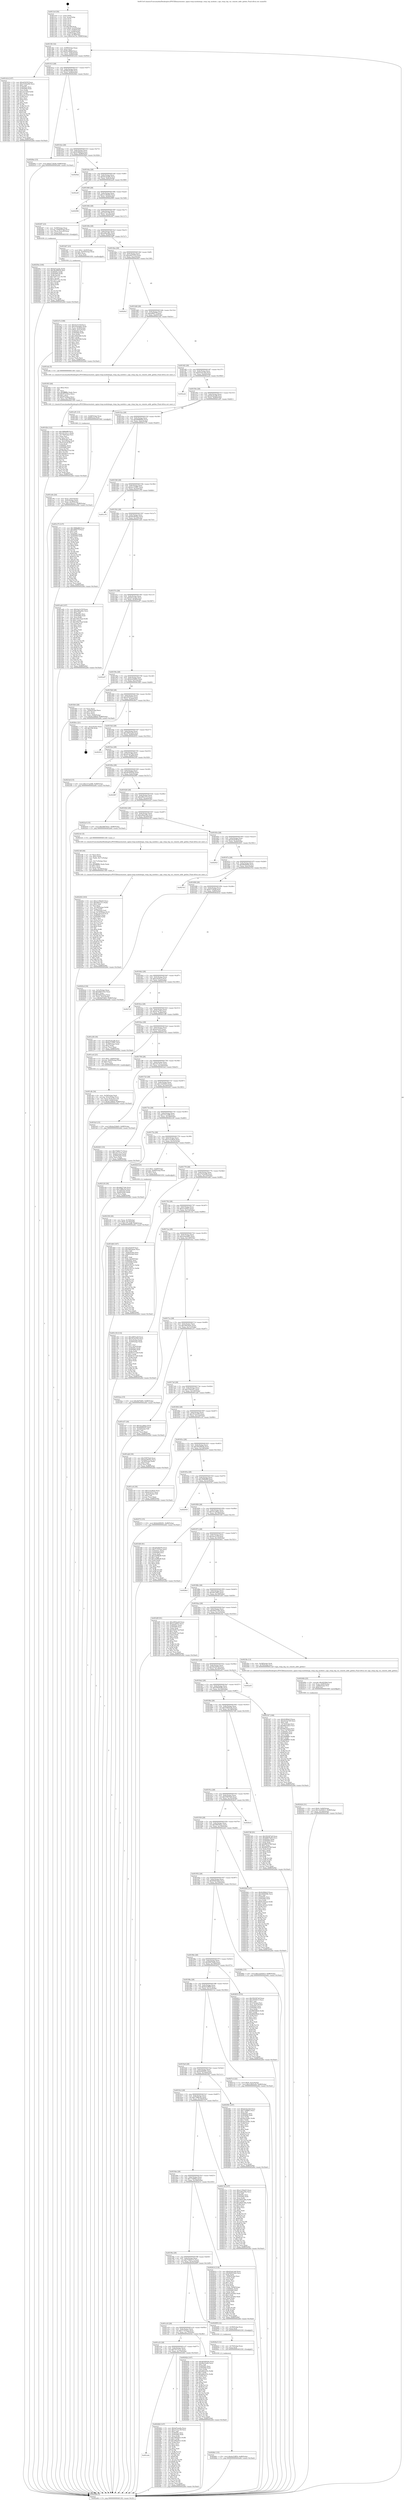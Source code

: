 digraph "0x4013c0" {
  label = "0x4013c0 (/mnt/c/Users/mathe/Desktop/tcc/POCII/binaries/extr_nginx-rtmp-modulengx_rtmp_log_module.c_ngx_rtmp_log_var_remote_addr_getlen_Final-ollvm.out::main(0))"
  labelloc = "t"
  node[shape=record]

  Entry [label="",width=0.3,height=0.3,shape=circle,fillcolor=black,style=filled]
  "0x4013f2" [label="{
     0x4013f2 [32]\l
     | [instrs]\l
     &nbsp;&nbsp;0x4013f2 \<+6\>: mov -0x88(%rbp),%eax\l
     &nbsp;&nbsp;0x4013f8 \<+2\>: mov %eax,%ecx\l
     &nbsp;&nbsp;0x4013fa \<+6\>: sub $0x8ce48bbf,%ecx\l
     &nbsp;&nbsp;0x401400 \<+6\>: mov %eax,-0x8c(%rbp)\l
     &nbsp;&nbsp;0x401406 \<+6\>: mov %ecx,-0x90(%rbp)\l
     &nbsp;&nbsp;0x40140c \<+6\>: je 0000000000401d1d \<main+0x95d\>\l
  }"]
  "0x401d1d" [label="{
     0x401d1d [147]\l
     | [instrs]\l
     &nbsp;&nbsp;0x401d1d \<+5\>: mov $0xef32f1ff,%eax\l
     &nbsp;&nbsp;0x401d22 \<+5\>: mov $0x27d1be96,%ecx\l
     &nbsp;&nbsp;0x401d27 \<+2\>: mov $0x1,%dl\l
     &nbsp;&nbsp;0x401d29 \<+7\>: mov 0x40505c,%esi\l
     &nbsp;&nbsp;0x401d30 \<+7\>: mov 0x405060,%edi\l
     &nbsp;&nbsp;0x401d37 \<+3\>: mov %esi,%r8d\l
     &nbsp;&nbsp;0x401d3a \<+7\>: sub $0xccfc1636,%r8d\l
     &nbsp;&nbsp;0x401d41 \<+4\>: sub $0x1,%r8d\l
     &nbsp;&nbsp;0x401d45 \<+7\>: add $0xccfc1636,%r8d\l
     &nbsp;&nbsp;0x401d4c \<+4\>: imul %r8d,%esi\l
     &nbsp;&nbsp;0x401d50 \<+3\>: and $0x1,%esi\l
     &nbsp;&nbsp;0x401d53 \<+3\>: cmp $0x0,%esi\l
     &nbsp;&nbsp;0x401d56 \<+4\>: sete %r9b\l
     &nbsp;&nbsp;0x401d5a \<+3\>: cmp $0xa,%edi\l
     &nbsp;&nbsp;0x401d5d \<+4\>: setl %r10b\l
     &nbsp;&nbsp;0x401d61 \<+3\>: mov %r9b,%r11b\l
     &nbsp;&nbsp;0x401d64 \<+4\>: xor $0xff,%r11b\l
     &nbsp;&nbsp;0x401d68 \<+3\>: mov %r10b,%bl\l
     &nbsp;&nbsp;0x401d6b \<+3\>: xor $0xff,%bl\l
     &nbsp;&nbsp;0x401d6e \<+3\>: xor $0x0,%dl\l
     &nbsp;&nbsp;0x401d71 \<+3\>: mov %r11b,%r14b\l
     &nbsp;&nbsp;0x401d74 \<+4\>: and $0x0,%r14b\l
     &nbsp;&nbsp;0x401d78 \<+3\>: and %dl,%r9b\l
     &nbsp;&nbsp;0x401d7b \<+3\>: mov %bl,%r15b\l
     &nbsp;&nbsp;0x401d7e \<+4\>: and $0x0,%r15b\l
     &nbsp;&nbsp;0x401d82 \<+3\>: and %dl,%r10b\l
     &nbsp;&nbsp;0x401d85 \<+3\>: or %r9b,%r14b\l
     &nbsp;&nbsp;0x401d88 \<+3\>: or %r10b,%r15b\l
     &nbsp;&nbsp;0x401d8b \<+3\>: xor %r15b,%r14b\l
     &nbsp;&nbsp;0x401d8e \<+3\>: or %bl,%r11b\l
     &nbsp;&nbsp;0x401d91 \<+4\>: xor $0xff,%r11b\l
     &nbsp;&nbsp;0x401d95 \<+3\>: or $0x0,%dl\l
     &nbsp;&nbsp;0x401d98 \<+3\>: and %dl,%r11b\l
     &nbsp;&nbsp;0x401d9b \<+3\>: or %r11b,%r14b\l
     &nbsp;&nbsp;0x401d9e \<+4\>: test $0x1,%r14b\l
     &nbsp;&nbsp;0x401da2 \<+3\>: cmovne %ecx,%eax\l
     &nbsp;&nbsp;0x401da5 \<+6\>: mov %eax,-0x88(%rbp)\l
     &nbsp;&nbsp;0x401dab \<+5\>: jmp 0000000000402a6d \<main+0x16ad\>\l
  }"]
  "0x401412" [label="{
     0x401412 [28]\l
     | [instrs]\l
     &nbsp;&nbsp;0x401412 \<+5\>: jmp 0000000000401417 \<main+0x57\>\l
     &nbsp;&nbsp;0x401417 \<+6\>: mov -0x8c(%rbp),%eax\l
     &nbsp;&nbsp;0x40141d \<+5\>: sub $0x8fa55e60,%eax\l
     &nbsp;&nbsp;0x401422 \<+6\>: mov %eax,-0x94(%rbp)\l
     &nbsp;&nbsp;0x401428 \<+6\>: je 00000000004020be \<main+0xcfe\>\l
  }"]
  Exit [label="",width=0.3,height=0.3,shape=circle,fillcolor=black,style=filled,peripheries=2]
  "0x4020be" [label="{
     0x4020be [15]\l
     | [instrs]\l
     &nbsp;&nbsp;0x4020be \<+10\>: movl $0xfc71824f,-0x88(%rbp)\l
     &nbsp;&nbsp;0x4020c8 \<+5\>: jmp 0000000000402a6d \<main+0x16ad\>\l
  }"]
  "0x40142e" [label="{
     0x40142e [28]\l
     | [instrs]\l
     &nbsp;&nbsp;0x40142e \<+5\>: jmp 0000000000401433 \<main+0x73\>\l
     &nbsp;&nbsp;0x401433 \<+6\>: mov -0x8c(%rbp),%eax\l
     &nbsp;&nbsp;0x401439 \<+5\>: sub $0x9c96bb1f,%eax\l
     &nbsp;&nbsp;0x40143e \<+6\>: mov %eax,-0x98(%rbp)\l
     &nbsp;&nbsp;0x401444 \<+6\>: je 00000000004029eb \<main+0x162b\>\l
  }"]
  "0x4026b1" [label="{
     0x4026b1 [15]\l
     | [instrs]\l
     &nbsp;&nbsp;0x4026b1 \<+10\>: movl $0x6a53ff59,-0x88(%rbp)\l
     &nbsp;&nbsp;0x4026bb \<+5\>: jmp 0000000000402a6d \<main+0x16ad\>\l
  }"]
  "0x4029eb" [label="{
     0x4029eb\l
  }", style=dashed]
  "0x40144a" [label="{
     0x40144a [28]\l
     | [instrs]\l
     &nbsp;&nbsp;0x40144a \<+5\>: jmp 000000000040144f \<main+0x8f\>\l
     &nbsp;&nbsp;0x40144f \<+6\>: mov -0x8c(%rbp),%eax\l
     &nbsp;&nbsp;0x401455 \<+5\>: sub $0x9e3d3df5,%eax\l
     &nbsp;&nbsp;0x40145a \<+6\>: mov %eax,-0x9c(%rbp)\l
     &nbsp;&nbsp;0x401460 \<+6\>: je 0000000000402a4f \<main+0x168f\>\l
  }"]
  "0x4026a5" [label="{
     0x4026a5 [12]\l
     | [instrs]\l
     &nbsp;&nbsp;0x4026a5 \<+4\>: mov -0x70(%rbp),%rax\l
     &nbsp;&nbsp;0x4026a9 \<+3\>: mov %rax,%rdi\l
     &nbsp;&nbsp;0x4026ac \<+5\>: call 0000000000401030 \<free@plt\>\l
     | [calls]\l
     &nbsp;&nbsp;0x401030 \{1\} (unknown)\l
  }"]
  "0x402a4f" [label="{
     0x402a4f\l
  }", style=dashed]
  "0x401466" [label="{
     0x401466 [28]\l
     | [instrs]\l
     &nbsp;&nbsp;0x401466 \<+5\>: jmp 000000000040146b \<main+0xab\>\l
     &nbsp;&nbsp;0x40146b \<+6\>: mov -0x8c(%rbp),%eax\l
     &nbsp;&nbsp;0x401471 \<+5\>: sub $0xa119bd25,%eax\l
     &nbsp;&nbsp;0x401476 \<+6\>: mov %eax,-0xa0(%rbp)\l
     &nbsp;&nbsp;0x40147c \<+6\>: je 0000000000402996 \<main+0x15d6\>\l
  }"]
  "0x40250e" [label="{
     0x40250e [100]\l
     | [instrs]\l
     &nbsp;&nbsp;0x40250e \<+5\>: mov $0xbd7aea6a,%edx\l
     &nbsp;&nbsp;0x402513 \<+5\>: mov $0x38180636,%esi\l
     &nbsp;&nbsp;0x402518 \<+8\>: mov 0x40505c,%r8d\l
     &nbsp;&nbsp;0x402520 \<+8\>: mov 0x405060,%r9d\l
     &nbsp;&nbsp;0x402528 \<+3\>: mov %r8d,%r10d\l
     &nbsp;&nbsp;0x40252b \<+7\>: sub $0x7e9777e1,%r10d\l
     &nbsp;&nbsp;0x402532 \<+4\>: sub $0x1,%r10d\l
     &nbsp;&nbsp;0x402536 \<+7\>: add $0x7e9777e1,%r10d\l
     &nbsp;&nbsp;0x40253d \<+4\>: imul %r10d,%r8d\l
     &nbsp;&nbsp;0x402541 \<+4\>: and $0x1,%r8d\l
     &nbsp;&nbsp;0x402545 \<+4\>: cmp $0x0,%r8d\l
     &nbsp;&nbsp;0x402549 \<+4\>: sete %r11b\l
     &nbsp;&nbsp;0x40254d \<+4\>: cmp $0xa,%r9d\l
     &nbsp;&nbsp;0x402551 \<+3\>: setl %bl\l
     &nbsp;&nbsp;0x402554 \<+3\>: mov %r11b,%r14b\l
     &nbsp;&nbsp;0x402557 \<+3\>: and %bl,%r14b\l
     &nbsp;&nbsp;0x40255a \<+3\>: xor %bl,%r11b\l
     &nbsp;&nbsp;0x40255d \<+3\>: or %r11b,%r14b\l
     &nbsp;&nbsp;0x402560 \<+4\>: test $0x1,%r14b\l
     &nbsp;&nbsp;0x402564 \<+3\>: cmovne %esi,%edx\l
     &nbsp;&nbsp;0x402567 \<+6\>: mov %edx,-0x88(%rbp)\l
     &nbsp;&nbsp;0x40256d \<+5\>: jmp 0000000000402a6d \<main+0x16ad\>\l
  }"]
  "0x402996" [label="{
     0x402996\l
  }", style=dashed]
  "0x401482" [label="{
     0x401482 [28]\l
     | [instrs]\l
     &nbsp;&nbsp;0x401482 \<+5\>: jmp 0000000000401487 \<main+0xc7\>\l
     &nbsp;&nbsp;0x401487 \<+6\>: mov -0x8c(%rbp),%eax\l
     &nbsp;&nbsp;0x40148d \<+5\>: sub $0xa372cc58,%eax\l
     &nbsp;&nbsp;0x401492 \<+6\>: mov %eax,-0xa4(%rbp)\l
     &nbsp;&nbsp;0x401498 \<+6\>: je 00000000004024f7 \<main+0x1137\>\l
  }"]
  "0x401a4e" [label="{
     0x401a4e\l
  }", style=dashed]
  "0x4024f7" [label="{
     0x4024f7 [23]\l
     | [instrs]\l
     &nbsp;&nbsp;0x4024f7 \<+4\>: mov -0x58(%rbp),%rax\l
     &nbsp;&nbsp;0x4024fb \<+7\>: movslq -0x84(%rbp),%rcx\l
     &nbsp;&nbsp;0x402502 \<+4\>: mov (%rax,%rcx,8),%rax\l
     &nbsp;&nbsp;0x402506 \<+3\>: mov %rax,%rdi\l
     &nbsp;&nbsp;0x402509 \<+5\>: call 0000000000401030 \<free@plt\>\l
     | [calls]\l
     &nbsp;&nbsp;0x401030 \{1\} (unknown)\l
  }"]
  "0x40149e" [label="{
     0x40149e [28]\l
     | [instrs]\l
     &nbsp;&nbsp;0x40149e \<+5\>: jmp 00000000004014a3 \<main+0xe3\>\l
     &nbsp;&nbsp;0x4014a3 \<+6\>: mov -0x8c(%rbp),%eax\l
     &nbsp;&nbsp;0x4014a9 \<+5\>: sub $0xad9ea4bc,%eax\l
     &nbsp;&nbsp;0x4014ae \<+6\>: mov %eax,-0xa8(%rbp)\l
     &nbsp;&nbsp;0x4014b4 \<+6\>: je 0000000000401b67 \<main+0x7a7\>\l
  }"]
  "0x402464" [label="{
     0x402464 [147]\l
     | [instrs]\l
     &nbsp;&nbsp;0x402464 \<+5\>: mov $0xbd7aea6a,%eax\l
     &nbsp;&nbsp;0x402469 \<+5\>: mov $0xa372cc58,%ecx\l
     &nbsp;&nbsp;0x40246e \<+2\>: mov $0x1,%dl\l
     &nbsp;&nbsp;0x402470 \<+7\>: mov 0x40505c,%esi\l
     &nbsp;&nbsp;0x402477 \<+7\>: mov 0x405060,%edi\l
     &nbsp;&nbsp;0x40247e \<+3\>: mov %esi,%r8d\l
     &nbsp;&nbsp;0x402481 \<+7\>: sub $0x399ab9c3,%r8d\l
     &nbsp;&nbsp;0x402488 \<+4\>: sub $0x1,%r8d\l
     &nbsp;&nbsp;0x40248c \<+7\>: add $0x399ab9c3,%r8d\l
     &nbsp;&nbsp;0x402493 \<+4\>: imul %r8d,%esi\l
     &nbsp;&nbsp;0x402497 \<+3\>: and $0x1,%esi\l
     &nbsp;&nbsp;0x40249a \<+3\>: cmp $0x0,%esi\l
     &nbsp;&nbsp;0x40249d \<+4\>: sete %r9b\l
     &nbsp;&nbsp;0x4024a1 \<+3\>: cmp $0xa,%edi\l
     &nbsp;&nbsp;0x4024a4 \<+4\>: setl %r10b\l
     &nbsp;&nbsp;0x4024a8 \<+3\>: mov %r9b,%r11b\l
     &nbsp;&nbsp;0x4024ab \<+4\>: xor $0xff,%r11b\l
     &nbsp;&nbsp;0x4024af \<+3\>: mov %r10b,%bl\l
     &nbsp;&nbsp;0x4024b2 \<+3\>: xor $0xff,%bl\l
     &nbsp;&nbsp;0x4024b5 \<+3\>: xor $0x1,%dl\l
     &nbsp;&nbsp;0x4024b8 \<+3\>: mov %r11b,%r14b\l
     &nbsp;&nbsp;0x4024bb \<+4\>: and $0xff,%r14b\l
     &nbsp;&nbsp;0x4024bf \<+3\>: and %dl,%r9b\l
     &nbsp;&nbsp;0x4024c2 \<+3\>: mov %bl,%r15b\l
     &nbsp;&nbsp;0x4024c5 \<+4\>: and $0xff,%r15b\l
     &nbsp;&nbsp;0x4024c9 \<+3\>: and %dl,%r10b\l
     &nbsp;&nbsp;0x4024cc \<+3\>: or %r9b,%r14b\l
     &nbsp;&nbsp;0x4024cf \<+3\>: or %r10b,%r15b\l
     &nbsp;&nbsp;0x4024d2 \<+3\>: xor %r15b,%r14b\l
     &nbsp;&nbsp;0x4024d5 \<+3\>: or %bl,%r11b\l
     &nbsp;&nbsp;0x4024d8 \<+4\>: xor $0xff,%r11b\l
     &nbsp;&nbsp;0x4024dc \<+3\>: or $0x1,%dl\l
     &nbsp;&nbsp;0x4024df \<+3\>: and %dl,%r11b\l
     &nbsp;&nbsp;0x4024e2 \<+3\>: or %r11b,%r14b\l
     &nbsp;&nbsp;0x4024e5 \<+4\>: test $0x1,%r14b\l
     &nbsp;&nbsp;0x4024e9 \<+3\>: cmovne %ecx,%eax\l
     &nbsp;&nbsp;0x4024ec \<+6\>: mov %eax,-0x88(%rbp)\l
     &nbsp;&nbsp;0x4024f2 \<+5\>: jmp 0000000000402a6d \<main+0x16ad\>\l
  }"]
  "0x401b67" [label="{
     0x401b67 [23]\l
     | [instrs]\l
     &nbsp;&nbsp;0x401b67 \<+7\>: movl $0x1,-0x50(%rbp)\l
     &nbsp;&nbsp;0x401b6e \<+4\>: movslq -0x50(%rbp),%rax\l
     &nbsp;&nbsp;0x401b72 \<+4\>: shl $0x3,%rax\l
     &nbsp;&nbsp;0x401b76 \<+3\>: mov %rax,%rdi\l
     &nbsp;&nbsp;0x401b79 \<+5\>: call 0000000000401050 \<malloc@plt\>\l
     | [calls]\l
     &nbsp;&nbsp;0x401050 \{1\} (unknown)\l
  }"]
  "0x4014ba" [label="{
     0x4014ba [28]\l
     | [instrs]\l
     &nbsp;&nbsp;0x4014ba \<+5\>: jmp 00000000004014bf \<main+0xff\>\l
     &nbsp;&nbsp;0x4014bf \<+6\>: mov -0x8c(%rbp),%eax\l
     &nbsp;&nbsp;0x4014c5 \<+5\>: sub $0xae837d19,%eax\l
     &nbsp;&nbsp;0x4014ca \<+6\>: mov %eax,-0xac(%rbp)\l
     &nbsp;&nbsp;0x4014d0 \<+6\>: je 00000000004026cf \<main+0x130f\>\l
  }"]
  "0x402424" [label="{
     0x402424 [31]\l
     | [instrs]\l
     &nbsp;&nbsp;0x402424 \<+10\>: movl $0x0,-0x84(%rbp)\l
     &nbsp;&nbsp;0x40242e \<+10\>: movl $0x12e93615,-0x88(%rbp)\l
     &nbsp;&nbsp;0x402438 \<+6\>: mov %eax,-0x184(%rbp)\l
     &nbsp;&nbsp;0x40243e \<+5\>: jmp 0000000000402a6d \<main+0x16ad\>\l
  }"]
  "0x4026cf" [label="{
     0x4026cf\l
  }", style=dashed]
  "0x4014d6" [label="{
     0x4014d6 [28]\l
     | [instrs]\l
     &nbsp;&nbsp;0x4014d6 \<+5\>: jmp 00000000004014db \<main+0x11b\>\l
     &nbsp;&nbsp;0x4014db \<+6\>: mov -0x8c(%rbp),%eax\l
     &nbsp;&nbsp;0x4014e1 \<+5\>: sub $0xaf0f577f,%eax\l
     &nbsp;&nbsp;0x4014e6 \<+6\>: mov %eax,-0xb0(%rbp)\l
     &nbsp;&nbsp;0x4014ec \<+6\>: je 0000000000401efe \<main+0xb3e\>\l
  }"]
  "0x40240b" [label="{
     0x40240b [25]\l
     | [instrs]\l
     &nbsp;&nbsp;0x40240b \<+10\>: movabs $0x4030b6,%rdi\l
     &nbsp;&nbsp;0x402415 \<+4\>: mov %rax,-0x80(%rbp)\l
     &nbsp;&nbsp;0x402419 \<+4\>: mov -0x80(%rbp),%rsi\l
     &nbsp;&nbsp;0x40241d \<+2\>: mov $0x0,%al\l
     &nbsp;&nbsp;0x40241f \<+5\>: call 0000000000401040 \<printf@plt\>\l
     | [calls]\l
     &nbsp;&nbsp;0x401040 \{1\} (unknown)\l
  }"]
  "0x401efe" [label="{
     0x401efe [5]\l
     | [instrs]\l
     &nbsp;&nbsp;0x401efe \<+5\>: call 0000000000401160 \<next_i\>\l
     | [calls]\l
     &nbsp;&nbsp;0x401160 \{1\} (/mnt/c/Users/mathe/Desktop/tcc/POCII/binaries/extr_nginx-rtmp-modulengx_rtmp_log_module.c_ngx_rtmp_log_var_remote_addr_getlen_Final-ollvm.out::next_i)\l
  }"]
  "0x4014f2" [label="{
     0x4014f2 [28]\l
     | [instrs]\l
     &nbsp;&nbsp;0x4014f2 \<+5\>: jmp 00000000004014f7 \<main+0x137\>\l
     &nbsp;&nbsp;0x4014f7 \<+6\>: mov -0x8c(%rbp),%eax\l
     &nbsp;&nbsp;0x4014fd \<+5\>: sub $0xb5a4c3e6,%eax\l
     &nbsp;&nbsp;0x401502 \<+6\>: mov %eax,-0xb4(%rbp)\l
     &nbsp;&nbsp;0x401508 \<+6\>: je 0000000000402a2d \<main+0x166d\>\l
  }"]
  "0x402202" [label="{
     0x402202 [163]\l
     | [instrs]\l
     &nbsp;&nbsp;0x402202 \<+5\>: mov $0xa119bd25,%ecx\l
     &nbsp;&nbsp;0x402207 \<+5\>: mov $0xe8f3c313,%edx\l
     &nbsp;&nbsp;0x40220c \<+3\>: mov $0x1,%dil\l
     &nbsp;&nbsp;0x40220f \<+2\>: xor %esi,%esi\l
     &nbsp;&nbsp;0x402211 \<+7\>: mov -0x180(%rbp),%r8d\l
     &nbsp;&nbsp;0x402218 \<+4\>: imul %eax,%r8d\l
     &nbsp;&nbsp;0x40221c \<+4\>: mov -0x70(%rbp),%r9\l
     &nbsp;&nbsp;0x402220 \<+4\>: movslq -0x74(%rbp),%r10\l
     &nbsp;&nbsp;0x402224 \<+4\>: mov %r8d,(%r9,%r10,4)\l
     &nbsp;&nbsp;0x402228 \<+7\>: mov 0x40505c,%eax\l
     &nbsp;&nbsp;0x40222f \<+8\>: mov 0x405060,%r8d\l
     &nbsp;&nbsp;0x402237 \<+3\>: sub $0x1,%esi\l
     &nbsp;&nbsp;0x40223a \<+3\>: mov %eax,%r11d\l
     &nbsp;&nbsp;0x40223d \<+3\>: add %esi,%r11d\l
     &nbsp;&nbsp;0x402240 \<+4\>: imul %r11d,%eax\l
     &nbsp;&nbsp;0x402244 \<+3\>: and $0x1,%eax\l
     &nbsp;&nbsp;0x402247 \<+3\>: cmp $0x0,%eax\l
     &nbsp;&nbsp;0x40224a \<+3\>: sete %bl\l
     &nbsp;&nbsp;0x40224d \<+4\>: cmp $0xa,%r8d\l
     &nbsp;&nbsp;0x402251 \<+4\>: setl %r14b\l
     &nbsp;&nbsp;0x402255 \<+3\>: mov %bl,%r15b\l
     &nbsp;&nbsp;0x402258 \<+4\>: xor $0xff,%r15b\l
     &nbsp;&nbsp;0x40225c \<+3\>: mov %r14b,%r12b\l
     &nbsp;&nbsp;0x40225f \<+4\>: xor $0xff,%r12b\l
     &nbsp;&nbsp;0x402263 \<+4\>: xor $0x1,%dil\l
     &nbsp;&nbsp;0x402267 \<+3\>: mov %r15b,%r13b\l
     &nbsp;&nbsp;0x40226a \<+4\>: and $0xff,%r13b\l
     &nbsp;&nbsp;0x40226e \<+3\>: and %dil,%bl\l
     &nbsp;&nbsp;0x402271 \<+3\>: mov %r12b,%al\l
     &nbsp;&nbsp;0x402274 \<+2\>: and $0xff,%al\l
     &nbsp;&nbsp;0x402276 \<+3\>: and %dil,%r14b\l
     &nbsp;&nbsp;0x402279 \<+3\>: or %bl,%r13b\l
     &nbsp;&nbsp;0x40227c \<+3\>: or %r14b,%al\l
     &nbsp;&nbsp;0x40227f \<+3\>: xor %al,%r13b\l
     &nbsp;&nbsp;0x402282 \<+3\>: or %r12b,%r15b\l
     &nbsp;&nbsp;0x402285 \<+4\>: xor $0xff,%r15b\l
     &nbsp;&nbsp;0x402289 \<+4\>: or $0x1,%dil\l
     &nbsp;&nbsp;0x40228d \<+3\>: and %dil,%r15b\l
     &nbsp;&nbsp;0x402290 \<+3\>: or %r15b,%r13b\l
     &nbsp;&nbsp;0x402293 \<+4\>: test $0x1,%r13b\l
     &nbsp;&nbsp;0x402297 \<+3\>: cmovne %edx,%ecx\l
     &nbsp;&nbsp;0x40229a \<+6\>: mov %ecx,-0x88(%rbp)\l
     &nbsp;&nbsp;0x4022a0 \<+5\>: jmp 0000000000402a6d \<main+0x16ad\>\l
  }"]
  "0x402a2d" [label="{
     0x402a2d\l
  }", style=dashed]
  "0x40150e" [label="{
     0x40150e [28]\l
     | [instrs]\l
     &nbsp;&nbsp;0x40150e \<+5\>: jmp 0000000000401513 \<main+0x153\>\l
     &nbsp;&nbsp;0x401513 \<+6\>: mov -0x8c(%rbp),%eax\l
     &nbsp;&nbsp;0x401519 \<+5\>: sub $0xb6a0eaf8,%eax\l
     &nbsp;&nbsp;0x40151e \<+6\>: mov %eax,-0xb8(%rbp)\l
     &nbsp;&nbsp;0x401524 \<+6\>: je 0000000000401a91 \<main+0x6d1\>\l
  }"]
  "0x4021d6" [label="{
     0x4021d6 [44]\l
     | [instrs]\l
     &nbsp;&nbsp;0x4021d6 \<+2\>: xor %ecx,%ecx\l
     &nbsp;&nbsp;0x4021d8 \<+5\>: mov $0x2,%edx\l
     &nbsp;&nbsp;0x4021dd \<+6\>: mov %edx,-0x17c(%rbp)\l
     &nbsp;&nbsp;0x4021e3 \<+1\>: cltd\l
     &nbsp;&nbsp;0x4021e4 \<+6\>: mov -0x17c(%rbp),%esi\l
     &nbsp;&nbsp;0x4021ea \<+2\>: idiv %esi\l
     &nbsp;&nbsp;0x4021ec \<+6\>: imul $0xfffffffe,%edx,%edx\l
     &nbsp;&nbsp;0x4021f2 \<+3\>: sub $0x1,%ecx\l
     &nbsp;&nbsp;0x4021f5 \<+2\>: sub %ecx,%edx\l
     &nbsp;&nbsp;0x4021f7 \<+6\>: mov %edx,-0x180(%rbp)\l
     &nbsp;&nbsp;0x4021fd \<+5\>: call 0000000000401160 \<next_i\>\l
     | [calls]\l
     &nbsp;&nbsp;0x401160 \{1\} (/mnt/c/Users/mathe/Desktop/tcc/POCII/binaries/extr_nginx-rtmp-modulengx_rtmp_log_module.c_ngx_rtmp_log_var_remote_addr_getlen_Final-ollvm.out::next_i)\l
  }"]
  "0x401a91" [label="{
     0x401a91 [13]\l
     | [instrs]\l
     &nbsp;&nbsp;0x401a91 \<+4\>: mov -0x48(%rbp),%rax\l
     &nbsp;&nbsp;0x401a95 \<+4\>: mov 0x8(%rax),%rdi\l
     &nbsp;&nbsp;0x401a99 \<+5\>: call 0000000000401060 \<atoi@plt\>\l
     | [calls]\l
     &nbsp;&nbsp;0x401060 \{1\} (unknown)\l
  }"]
  "0x40152a" [label="{
     0x40152a [28]\l
     | [instrs]\l
     &nbsp;&nbsp;0x40152a \<+5\>: jmp 000000000040152f \<main+0x16f\>\l
     &nbsp;&nbsp;0x40152f \<+6\>: mov -0x8c(%rbp),%eax\l
     &nbsp;&nbsp;0x401535 \<+5\>: sub $0xb8980f20,%eax\l
     &nbsp;&nbsp;0x40153a \<+6\>: mov %eax,-0xbc(%rbp)\l
     &nbsp;&nbsp;0x401540 \<+6\>: je 0000000000401e75 \<main+0xab5\>\l
  }"]
  "0x402106" [label="{
     0x402106 [26]\l
     | [instrs]\l
     &nbsp;&nbsp;0x402106 \<+4\>: mov %rax,-0x70(%rbp)\l
     &nbsp;&nbsp;0x40210a \<+7\>: movl $0x0,-0x74(%rbp)\l
     &nbsp;&nbsp;0x402111 \<+10\>: movl $0x157a24f8,-0x88(%rbp)\l
     &nbsp;&nbsp;0x40211b \<+5\>: jmp 0000000000402a6d \<main+0x16ad\>\l
  }"]
  "0x401e75" [label="{
     0x401e75 [137]\l
     | [instrs]\l
     &nbsp;&nbsp;0x401e75 \<+5\>: mov $0x3888df8f,%eax\l
     &nbsp;&nbsp;0x401e7a \<+5\>: mov $0xaf0f577f,%ecx\l
     &nbsp;&nbsp;0x401e7f \<+2\>: mov $0x1,%dl\l
     &nbsp;&nbsp;0x401e81 \<+2\>: xor %esi,%esi\l
     &nbsp;&nbsp;0x401e83 \<+7\>: mov 0x40505c,%edi\l
     &nbsp;&nbsp;0x401e8a \<+8\>: mov 0x405060,%r8d\l
     &nbsp;&nbsp;0x401e92 \<+3\>: sub $0x1,%esi\l
     &nbsp;&nbsp;0x401e95 \<+3\>: mov %edi,%r9d\l
     &nbsp;&nbsp;0x401e98 \<+3\>: add %esi,%r9d\l
     &nbsp;&nbsp;0x401e9b \<+4\>: imul %r9d,%edi\l
     &nbsp;&nbsp;0x401e9f \<+3\>: and $0x1,%edi\l
     &nbsp;&nbsp;0x401ea2 \<+3\>: cmp $0x0,%edi\l
     &nbsp;&nbsp;0x401ea5 \<+4\>: sete %r10b\l
     &nbsp;&nbsp;0x401ea9 \<+4\>: cmp $0xa,%r8d\l
     &nbsp;&nbsp;0x401ead \<+4\>: setl %r11b\l
     &nbsp;&nbsp;0x401eb1 \<+3\>: mov %r10b,%bl\l
     &nbsp;&nbsp;0x401eb4 \<+3\>: xor $0xff,%bl\l
     &nbsp;&nbsp;0x401eb7 \<+3\>: mov %r11b,%r14b\l
     &nbsp;&nbsp;0x401eba \<+4\>: xor $0xff,%r14b\l
     &nbsp;&nbsp;0x401ebe \<+3\>: xor $0x1,%dl\l
     &nbsp;&nbsp;0x401ec1 \<+3\>: mov %bl,%r15b\l
     &nbsp;&nbsp;0x401ec4 \<+4\>: and $0xff,%r15b\l
     &nbsp;&nbsp;0x401ec8 \<+3\>: and %dl,%r10b\l
     &nbsp;&nbsp;0x401ecb \<+3\>: mov %r14b,%r12b\l
     &nbsp;&nbsp;0x401ece \<+4\>: and $0xff,%r12b\l
     &nbsp;&nbsp;0x401ed2 \<+3\>: and %dl,%r11b\l
     &nbsp;&nbsp;0x401ed5 \<+3\>: or %r10b,%r15b\l
     &nbsp;&nbsp;0x401ed8 \<+3\>: or %r11b,%r12b\l
     &nbsp;&nbsp;0x401edb \<+3\>: xor %r12b,%r15b\l
     &nbsp;&nbsp;0x401ede \<+3\>: or %r14b,%bl\l
     &nbsp;&nbsp;0x401ee1 \<+3\>: xor $0xff,%bl\l
     &nbsp;&nbsp;0x401ee4 \<+3\>: or $0x1,%dl\l
     &nbsp;&nbsp;0x401ee7 \<+2\>: and %dl,%bl\l
     &nbsp;&nbsp;0x401ee9 \<+3\>: or %bl,%r15b\l
     &nbsp;&nbsp;0x401eec \<+4\>: test $0x1,%r15b\l
     &nbsp;&nbsp;0x401ef0 \<+3\>: cmovne %ecx,%eax\l
     &nbsp;&nbsp;0x401ef3 \<+6\>: mov %eax,-0x88(%rbp)\l
     &nbsp;&nbsp;0x401ef9 \<+5\>: jmp 0000000000402a6d \<main+0x16ad\>\l
  }"]
  "0x401546" [label="{
     0x401546 [28]\l
     | [instrs]\l
     &nbsp;&nbsp;0x401546 \<+5\>: jmp 000000000040154b \<main+0x18b\>\l
     &nbsp;&nbsp;0x40154b \<+6\>: mov -0x8c(%rbp),%eax\l
     &nbsp;&nbsp;0x401551 \<+5\>: sub $0xba133087,%eax\l
     &nbsp;&nbsp;0x401556 \<+6\>: mov %eax,-0xc0(%rbp)\l
     &nbsp;&nbsp;0x40155c \<+6\>: je 0000000000401a76 \<main+0x6b6\>\l
  }"]
  "0x401a32" [label="{
     0x401a32 [28]\l
     | [instrs]\l
     &nbsp;&nbsp;0x401a32 \<+5\>: jmp 0000000000401a37 \<main+0x677\>\l
     &nbsp;&nbsp;0x401a37 \<+6\>: mov -0x8c(%rbp),%eax\l
     &nbsp;&nbsp;0x401a3d \<+5\>: sub $0x7d715c2c,%eax\l
     &nbsp;&nbsp;0x401a42 \<+6\>: mov %eax,-0x174(%rbp)\l
     &nbsp;&nbsp;0x401a48 \<+6\>: je 0000000000402464 \<main+0x10a4\>\l
  }"]
  "0x401a76" [label="{
     0x401a76\l
  }", style=dashed]
  "0x401562" [label="{
     0x401562 [28]\l
     | [instrs]\l
     &nbsp;&nbsp;0x401562 \<+5\>: jmp 0000000000401567 \<main+0x1a7\>\l
     &nbsp;&nbsp;0x401567 \<+6\>: mov -0x8c(%rbp),%eax\l
     &nbsp;&nbsp;0x40156d \<+5\>: sub $0xbbe993b2,%eax\l
     &nbsp;&nbsp;0x401572 \<+6\>: mov %eax,-0xc4(%rbp)\l
     &nbsp;&nbsp;0x401578 \<+6\>: je 0000000000401ad4 \<main+0x714\>\l
  }"]
  "0x40202b" [label="{
     0x40202b [147]\l
     | [instrs]\l
     &nbsp;&nbsp;0x40202b \<+5\>: mov $0xd6369204,%eax\l
     &nbsp;&nbsp;0x402030 \<+5\>: mov $0x8fa55e60,%ecx\l
     &nbsp;&nbsp;0x402035 \<+2\>: mov $0x1,%dl\l
     &nbsp;&nbsp;0x402037 \<+7\>: mov 0x40505c,%esi\l
     &nbsp;&nbsp;0x40203e \<+7\>: mov 0x405060,%edi\l
     &nbsp;&nbsp;0x402045 \<+3\>: mov %esi,%r8d\l
     &nbsp;&nbsp;0x402048 \<+7\>: add $0xe66cb35c,%r8d\l
     &nbsp;&nbsp;0x40204f \<+4\>: sub $0x1,%r8d\l
     &nbsp;&nbsp;0x402053 \<+7\>: sub $0xe66cb35c,%r8d\l
     &nbsp;&nbsp;0x40205a \<+4\>: imul %r8d,%esi\l
     &nbsp;&nbsp;0x40205e \<+3\>: and $0x1,%esi\l
     &nbsp;&nbsp;0x402061 \<+3\>: cmp $0x0,%esi\l
     &nbsp;&nbsp;0x402064 \<+4\>: sete %r9b\l
     &nbsp;&nbsp;0x402068 \<+3\>: cmp $0xa,%edi\l
     &nbsp;&nbsp;0x40206b \<+4\>: setl %r10b\l
     &nbsp;&nbsp;0x40206f \<+3\>: mov %r9b,%r11b\l
     &nbsp;&nbsp;0x402072 \<+4\>: xor $0xff,%r11b\l
     &nbsp;&nbsp;0x402076 \<+3\>: mov %r10b,%bl\l
     &nbsp;&nbsp;0x402079 \<+3\>: xor $0xff,%bl\l
     &nbsp;&nbsp;0x40207c \<+3\>: xor $0x1,%dl\l
     &nbsp;&nbsp;0x40207f \<+3\>: mov %r11b,%r14b\l
     &nbsp;&nbsp;0x402082 \<+4\>: and $0xff,%r14b\l
     &nbsp;&nbsp;0x402086 \<+3\>: and %dl,%r9b\l
     &nbsp;&nbsp;0x402089 \<+3\>: mov %bl,%r15b\l
     &nbsp;&nbsp;0x40208c \<+4\>: and $0xff,%r15b\l
     &nbsp;&nbsp;0x402090 \<+3\>: and %dl,%r10b\l
     &nbsp;&nbsp;0x402093 \<+3\>: or %r9b,%r14b\l
     &nbsp;&nbsp;0x402096 \<+3\>: or %r10b,%r15b\l
     &nbsp;&nbsp;0x402099 \<+3\>: xor %r15b,%r14b\l
     &nbsp;&nbsp;0x40209c \<+3\>: or %bl,%r11b\l
     &nbsp;&nbsp;0x40209f \<+4\>: xor $0xff,%r11b\l
     &nbsp;&nbsp;0x4020a3 \<+3\>: or $0x1,%dl\l
     &nbsp;&nbsp;0x4020a6 \<+3\>: and %dl,%r11b\l
     &nbsp;&nbsp;0x4020a9 \<+3\>: or %r11b,%r14b\l
     &nbsp;&nbsp;0x4020ac \<+4\>: test $0x1,%r14b\l
     &nbsp;&nbsp;0x4020b0 \<+3\>: cmovne %ecx,%eax\l
     &nbsp;&nbsp;0x4020b3 \<+6\>: mov %eax,-0x88(%rbp)\l
     &nbsp;&nbsp;0x4020b9 \<+5\>: jmp 0000000000402a6d \<main+0x16ad\>\l
  }"]
  "0x401ad4" [label="{
     0x401ad4 [147]\l
     | [instrs]\l
     &nbsp;&nbsp;0x401ad4 \<+5\>: mov $0x4ae3c53f,%eax\l
     &nbsp;&nbsp;0x401ad9 \<+5\>: mov $0xad9ea4bc,%ecx\l
     &nbsp;&nbsp;0x401ade \<+2\>: mov $0x1,%dl\l
     &nbsp;&nbsp;0x401ae0 \<+7\>: mov 0x40505c,%esi\l
     &nbsp;&nbsp;0x401ae7 \<+7\>: mov 0x405060,%edi\l
     &nbsp;&nbsp;0x401aee \<+3\>: mov %esi,%r8d\l
     &nbsp;&nbsp;0x401af1 \<+7\>: add $0x195e74ad,%r8d\l
     &nbsp;&nbsp;0x401af8 \<+4\>: sub $0x1,%r8d\l
     &nbsp;&nbsp;0x401afc \<+7\>: sub $0x195e74ad,%r8d\l
     &nbsp;&nbsp;0x401b03 \<+4\>: imul %r8d,%esi\l
     &nbsp;&nbsp;0x401b07 \<+3\>: and $0x1,%esi\l
     &nbsp;&nbsp;0x401b0a \<+3\>: cmp $0x0,%esi\l
     &nbsp;&nbsp;0x401b0d \<+4\>: sete %r9b\l
     &nbsp;&nbsp;0x401b11 \<+3\>: cmp $0xa,%edi\l
     &nbsp;&nbsp;0x401b14 \<+4\>: setl %r10b\l
     &nbsp;&nbsp;0x401b18 \<+3\>: mov %r9b,%r11b\l
     &nbsp;&nbsp;0x401b1b \<+4\>: xor $0xff,%r11b\l
     &nbsp;&nbsp;0x401b1f \<+3\>: mov %r10b,%bl\l
     &nbsp;&nbsp;0x401b22 \<+3\>: xor $0xff,%bl\l
     &nbsp;&nbsp;0x401b25 \<+3\>: xor $0x1,%dl\l
     &nbsp;&nbsp;0x401b28 \<+3\>: mov %r11b,%r14b\l
     &nbsp;&nbsp;0x401b2b \<+4\>: and $0xff,%r14b\l
     &nbsp;&nbsp;0x401b2f \<+3\>: and %dl,%r9b\l
     &nbsp;&nbsp;0x401b32 \<+3\>: mov %bl,%r15b\l
     &nbsp;&nbsp;0x401b35 \<+4\>: and $0xff,%r15b\l
     &nbsp;&nbsp;0x401b39 \<+3\>: and %dl,%r10b\l
     &nbsp;&nbsp;0x401b3c \<+3\>: or %r9b,%r14b\l
     &nbsp;&nbsp;0x401b3f \<+3\>: or %r10b,%r15b\l
     &nbsp;&nbsp;0x401b42 \<+3\>: xor %r15b,%r14b\l
     &nbsp;&nbsp;0x401b45 \<+3\>: or %bl,%r11b\l
     &nbsp;&nbsp;0x401b48 \<+4\>: xor $0xff,%r11b\l
     &nbsp;&nbsp;0x401b4c \<+3\>: or $0x1,%dl\l
     &nbsp;&nbsp;0x401b4f \<+3\>: and %dl,%r11b\l
     &nbsp;&nbsp;0x401b52 \<+3\>: or %r11b,%r14b\l
     &nbsp;&nbsp;0x401b55 \<+4\>: test $0x1,%r14b\l
     &nbsp;&nbsp;0x401b59 \<+3\>: cmovne %ecx,%eax\l
     &nbsp;&nbsp;0x401b5c \<+6\>: mov %eax,-0x88(%rbp)\l
     &nbsp;&nbsp;0x401b62 \<+5\>: jmp 0000000000402a6d \<main+0x16ad\>\l
  }"]
  "0x40157e" [label="{
     0x40157e [28]\l
     | [instrs]\l
     &nbsp;&nbsp;0x40157e \<+5\>: jmp 0000000000401583 \<main+0x1c3\>\l
     &nbsp;&nbsp;0x401583 \<+6\>: mov -0x8c(%rbp),%eax\l
     &nbsp;&nbsp;0x401589 \<+5\>: sub $0xbd7aea6a,%eax\l
     &nbsp;&nbsp;0x40158e \<+6\>: mov %eax,-0xc8(%rbp)\l
     &nbsp;&nbsp;0x401594 \<+6\>: je 0000000000402a07 \<main+0x1647\>\l
  }"]
  "0x401a16" [label="{
     0x401a16 [28]\l
     | [instrs]\l
     &nbsp;&nbsp;0x401a16 \<+5\>: jmp 0000000000401a1b \<main+0x65b\>\l
     &nbsp;&nbsp;0x401a1b \<+6\>: mov -0x8c(%rbp),%eax\l
     &nbsp;&nbsp;0x401a21 \<+5\>: sub $0x7c707baa,%eax\l
     &nbsp;&nbsp;0x401a26 \<+6\>: mov %eax,-0x170(%rbp)\l
     &nbsp;&nbsp;0x401a2c \<+6\>: je 000000000040202b \<main+0xc6b\>\l
  }"]
  "0x402a07" [label="{
     0x402a07\l
  }", style=dashed]
  "0x40159a" [label="{
     0x40159a [28]\l
     | [instrs]\l
     &nbsp;&nbsp;0x40159a \<+5\>: jmp 000000000040159f \<main+0x1df\>\l
     &nbsp;&nbsp;0x40159f \<+6\>: mov -0x8c(%rbp),%eax\l
     &nbsp;&nbsp;0x4015a5 \<+5\>: sub $0xbe25db63,%eax\l
     &nbsp;&nbsp;0x4015aa \<+6\>: mov %eax,-0xcc(%rbp)\l
     &nbsp;&nbsp;0x4015b0 \<+6\>: je 0000000000401fb4 \<main+0xbf4\>\l
  }"]
  "0x402699" [label="{
     0x402699 [12]\l
     | [instrs]\l
     &nbsp;&nbsp;0x402699 \<+4\>: mov -0x58(%rbp),%rax\l
     &nbsp;&nbsp;0x40269d \<+3\>: mov %rax,%rdi\l
     &nbsp;&nbsp;0x4026a0 \<+5\>: call 0000000000401030 \<free@plt\>\l
     | [calls]\l
     &nbsp;&nbsp;0x401030 \{1\} (unknown)\l
  }"]
  "0x401fb4" [label="{
     0x401fb4 [28]\l
     | [instrs]\l
     &nbsp;&nbsp;0x401fb4 \<+2\>: xor %eax,%eax\l
     &nbsp;&nbsp;0x401fb6 \<+3\>: mov -0x64(%rbp),%ecx\l
     &nbsp;&nbsp;0x401fb9 \<+3\>: sub $0x1,%eax\l
     &nbsp;&nbsp;0x401fbc \<+2\>: sub %eax,%ecx\l
     &nbsp;&nbsp;0x401fbe \<+3\>: mov %ecx,-0x64(%rbp)\l
     &nbsp;&nbsp;0x401fc1 \<+10\>: movl $0x8ce48bbf,-0x88(%rbp)\l
     &nbsp;&nbsp;0x401fcb \<+5\>: jmp 0000000000402a6d \<main+0x16ad\>\l
  }"]
  "0x4015b6" [label="{
     0x4015b6 [28]\l
     | [instrs]\l
     &nbsp;&nbsp;0x4015b6 \<+5\>: jmp 00000000004015bb \<main+0x1fb\>\l
     &nbsp;&nbsp;0x4015bb \<+6\>: mov -0x8c(%rbp),%eax\l
     &nbsp;&nbsp;0x4015c1 \<+5\>: sub $0xc053f313,%eax\l
     &nbsp;&nbsp;0x4015c6 \<+6\>: mov %eax,-0xd0(%rbp)\l
     &nbsp;&nbsp;0x4015cc \<+6\>: je 00000000004028cc \<main+0x150c\>\l
  }"]
  "0x4019fa" [label="{
     0x4019fa [28]\l
     | [instrs]\l
     &nbsp;&nbsp;0x4019fa \<+5\>: jmp 00000000004019ff \<main+0x63f\>\l
     &nbsp;&nbsp;0x4019ff \<+6\>: mov -0x8c(%rbp),%eax\l
     &nbsp;&nbsp;0x401a05 \<+5\>: sub $0x75482172,%eax\l
     &nbsp;&nbsp;0x401a0a \<+6\>: mov %eax,-0x16c(%rbp)\l
     &nbsp;&nbsp;0x401a10 \<+6\>: je 0000000000402699 \<main+0x12d9\>\l
  }"]
  "0x4028cc" [label="{
     0x4028cc [21]\l
     | [instrs]\l
     &nbsp;&nbsp;0x4028cc \<+3\>: mov -0x2c(%rbp),%eax\l
     &nbsp;&nbsp;0x4028cf \<+7\>: add $0x168,%rsp\l
     &nbsp;&nbsp;0x4028d6 \<+1\>: pop %rbx\l
     &nbsp;&nbsp;0x4028d7 \<+2\>: pop %r12\l
     &nbsp;&nbsp;0x4028d9 \<+2\>: pop %r13\l
     &nbsp;&nbsp;0x4028db \<+2\>: pop %r14\l
     &nbsp;&nbsp;0x4028dd \<+2\>: pop %r15\l
     &nbsp;&nbsp;0x4028df \<+1\>: pop %rbp\l
     &nbsp;&nbsp;0x4028e0 \<+1\>: ret\l
  }"]
  "0x4015d2" [label="{
     0x4015d2 [28]\l
     | [instrs]\l
     &nbsp;&nbsp;0x4015d2 \<+5\>: jmp 00000000004015d7 \<main+0x217\>\l
     &nbsp;&nbsp;0x4015d7 \<+6\>: mov -0x8c(%rbp),%eax\l
     &nbsp;&nbsp;0x4015dd \<+5\>: sub $0xc6852a29,%eax\l
     &nbsp;&nbsp;0x4015e2 \<+6\>: mov %eax,-0xd4(%rbp)\l
     &nbsp;&nbsp;0x4015e8 \<+6\>: je 0000000000402912 \<main+0x1552\>\l
  }"]
  "0x402614" [label="{
     0x402614 [118]\l
     | [instrs]\l
     &nbsp;&nbsp;0x402614 \<+5\>: mov $0xb5a4c3e6,%eax\l
     &nbsp;&nbsp;0x402619 \<+5\>: mov $0x60d016d2,%ecx\l
     &nbsp;&nbsp;0x40261e \<+2\>: xor %edx,%edx\l
     &nbsp;&nbsp;0x402620 \<+6\>: mov -0x84(%rbp),%esi\l
     &nbsp;&nbsp;0x402626 \<+2\>: mov %edx,%edi\l
     &nbsp;&nbsp;0x402628 \<+2\>: sub %esi,%edi\l
     &nbsp;&nbsp;0x40262a \<+2\>: mov %edx,%esi\l
     &nbsp;&nbsp;0x40262c \<+3\>: sub $0x1,%esi\l
     &nbsp;&nbsp;0x40262f \<+2\>: add %esi,%edi\l
     &nbsp;&nbsp;0x402631 \<+2\>: sub %edi,%edx\l
     &nbsp;&nbsp;0x402633 \<+6\>: mov %edx,-0x84(%rbp)\l
     &nbsp;&nbsp;0x402639 \<+7\>: mov 0x40505c,%edx\l
     &nbsp;&nbsp;0x402640 \<+7\>: mov 0x405060,%esi\l
     &nbsp;&nbsp;0x402647 \<+2\>: mov %edx,%edi\l
     &nbsp;&nbsp;0x402649 \<+6\>: add $0x61ab2dd2,%edi\l
     &nbsp;&nbsp;0x40264f \<+3\>: sub $0x1,%edi\l
     &nbsp;&nbsp;0x402652 \<+6\>: sub $0x61ab2dd2,%edi\l
     &nbsp;&nbsp;0x402658 \<+3\>: imul %edi,%edx\l
     &nbsp;&nbsp;0x40265b \<+3\>: and $0x1,%edx\l
     &nbsp;&nbsp;0x40265e \<+3\>: cmp $0x0,%edx\l
     &nbsp;&nbsp;0x402661 \<+4\>: sete %r8b\l
     &nbsp;&nbsp;0x402665 \<+3\>: cmp $0xa,%esi\l
     &nbsp;&nbsp;0x402668 \<+4\>: setl %r9b\l
     &nbsp;&nbsp;0x40266c \<+3\>: mov %r8b,%r10b\l
     &nbsp;&nbsp;0x40266f \<+3\>: and %r9b,%r10b\l
     &nbsp;&nbsp;0x402672 \<+3\>: xor %r9b,%r8b\l
     &nbsp;&nbsp;0x402675 \<+3\>: or %r8b,%r10b\l
     &nbsp;&nbsp;0x402678 \<+4\>: test $0x1,%r10b\l
     &nbsp;&nbsp;0x40267c \<+3\>: cmovne %ecx,%eax\l
     &nbsp;&nbsp;0x40267f \<+6\>: mov %eax,-0x88(%rbp)\l
     &nbsp;&nbsp;0x402685 \<+5\>: jmp 0000000000402a6d \<main+0x16ad\>\l
  }"]
  "0x402912" [label="{
     0x402912\l
  }", style=dashed]
  "0x4015ee" [label="{
     0x4015ee [28]\l
     | [instrs]\l
     &nbsp;&nbsp;0x4015ee \<+5\>: jmp 00000000004015f3 \<main+0x233\>\l
     &nbsp;&nbsp;0x4015f3 \<+6\>: mov -0x8c(%rbp),%eax\l
     &nbsp;&nbsp;0x4015f9 \<+5\>: sub $0xd41be7b9,%eax\l
     &nbsp;&nbsp;0x4015fe \<+6\>: mov %eax,-0xd8(%rbp)\l
     &nbsp;&nbsp;0x401604 \<+6\>: je 00000000004023ef \<main+0x102f\>\l
  }"]
  "0x4019de" [label="{
     0x4019de [28]\l
     | [instrs]\l
     &nbsp;&nbsp;0x4019de \<+5\>: jmp 00000000004019e3 \<main+0x623\>\l
     &nbsp;&nbsp;0x4019e3 \<+6\>: mov -0x8c(%rbp),%eax\l
     &nbsp;&nbsp;0x4019e9 \<+5\>: sub $0x73af6fb3,%eax\l
     &nbsp;&nbsp;0x4019ee \<+6\>: mov %eax,-0x168(%rbp)\l
     &nbsp;&nbsp;0x4019f4 \<+6\>: je 0000000000402614 \<main+0x1254\>\l
  }"]
  "0x4023ef" [label="{
     0x4023ef [15]\l
     | [instrs]\l
     &nbsp;&nbsp;0x4023ef \<+10\>: movl $0x157a24f8,-0x88(%rbp)\l
     &nbsp;&nbsp;0x4023f9 \<+5\>: jmp 0000000000402a6d \<main+0x16ad\>\l
  }"]
  "0x40160a" [label="{
     0x40160a [28]\l
     | [instrs]\l
     &nbsp;&nbsp;0x40160a \<+5\>: jmp 000000000040160f \<main+0x24f\>\l
     &nbsp;&nbsp;0x40160f \<+6\>: mov -0x8c(%rbp),%eax\l
     &nbsp;&nbsp;0x401615 \<+5\>: sub $0xd6369204,%eax\l
     &nbsp;&nbsp;0x40161a \<+6\>: mov %eax,-0xdc(%rbp)\l
     &nbsp;&nbsp;0x401620 \<+6\>: je 0000000000402987 \<main+0x15c7\>\l
  }"]
  "0x40213e" [label="{
     0x40213e [147]\l
     | [instrs]\l
     &nbsp;&nbsp;0x40213e \<+5\>: mov $0xa119bd25,%eax\l
     &nbsp;&nbsp;0x402143 \<+5\>: mov $0xed9aa50a,%ecx\l
     &nbsp;&nbsp;0x402148 \<+2\>: mov $0x1,%dl\l
     &nbsp;&nbsp;0x40214a \<+7\>: mov 0x40505c,%esi\l
     &nbsp;&nbsp;0x402151 \<+7\>: mov 0x405060,%edi\l
     &nbsp;&nbsp;0x402158 \<+3\>: mov %esi,%r8d\l
     &nbsp;&nbsp;0x40215b \<+7\>: sub $0x28441d6a,%r8d\l
     &nbsp;&nbsp;0x402162 \<+4\>: sub $0x1,%r8d\l
     &nbsp;&nbsp;0x402166 \<+7\>: add $0x28441d6a,%r8d\l
     &nbsp;&nbsp;0x40216d \<+4\>: imul %r8d,%esi\l
     &nbsp;&nbsp;0x402171 \<+3\>: and $0x1,%esi\l
     &nbsp;&nbsp;0x402174 \<+3\>: cmp $0x0,%esi\l
     &nbsp;&nbsp;0x402177 \<+4\>: sete %r9b\l
     &nbsp;&nbsp;0x40217b \<+3\>: cmp $0xa,%edi\l
     &nbsp;&nbsp;0x40217e \<+4\>: setl %r10b\l
     &nbsp;&nbsp;0x402182 \<+3\>: mov %r9b,%r11b\l
     &nbsp;&nbsp;0x402185 \<+4\>: xor $0xff,%r11b\l
     &nbsp;&nbsp;0x402189 \<+3\>: mov %r10b,%bl\l
     &nbsp;&nbsp;0x40218c \<+3\>: xor $0xff,%bl\l
     &nbsp;&nbsp;0x40218f \<+3\>: xor $0x1,%dl\l
     &nbsp;&nbsp;0x402192 \<+3\>: mov %r11b,%r14b\l
     &nbsp;&nbsp;0x402195 \<+4\>: and $0xff,%r14b\l
     &nbsp;&nbsp;0x402199 \<+3\>: and %dl,%r9b\l
     &nbsp;&nbsp;0x40219c \<+3\>: mov %bl,%r15b\l
     &nbsp;&nbsp;0x40219f \<+4\>: and $0xff,%r15b\l
     &nbsp;&nbsp;0x4021a3 \<+3\>: and %dl,%r10b\l
     &nbsp;&nbsp;0x4021a6 \<+3\>: or %r9b,%r14b\l
     &nbsp;&nbsp;0x4021a9 \<+3\>: or %r10b,%r15b\l
     &nbsp;&nbsp;0x4021ac \<+3\>: xor %r15b,%r14b\l
     &nbsp;&nbsp;0x4021af \<+3\>: or %bl,%r11b\l
     &nbsp;&nbsp;0x4021b2 \<+4\>: xor $0xff,%r11b\l
     &nbsp;&nbsp;0x4021b6 \<+3\>: or $0x1,%dl\l
     &nbsp;&nbsp;0x4021b9 \<+3\>: and %dl,%r11b\l
     &nbsp;&nbsp;0x4021bc \<+3\>: or %r11b,%r14b\l
     &nbsp;&nbsp;0x4021bf \<+4\>: test $0x1,%r14b\l
     &nbsp;&nbsp;0x4021c3 \<+3\>: cmovne %ecx,%eax\l
     &nbsp;&nbsp;0x4021c6 \<+6\>: mov %eax,-0x88(%rbp)\l
     &nbsp;&nbsp;0x4021cc \<+5\>: jmp 0000000000402a6d \<main+0x16ad\>\l
  }"]
  "0x402987" [label="{
     0x402987\l
  }", style=dashed]
  "0x401626" [label="{
     0x401626 [28]\l
     | [instrs]\l
     &nbsp;&nbsp;0x401626 \<+5\>: jmp 000000000040162b \<main+0x26b\>\l
     &nbsp;&nbsp;0x40162b \<+6\>: mov -0x8c(%rbp),%eax\l
     &nbsp;&nbsp;0x401631 \<+5\>: sub $0xe8f3c313,%eax\l
     &nbsp;&nbsp;0x401636 \<+6\>: mov %eax,-0xe0(%rbp)\l
     &nbsp;&nbsp;0x40163c \<+6\>: je 00000000004022a5 \<main+0xee5\>\l
  }"]
  "0x4019c2" [label="{
     0x4019c2 [28]\l
     | [instrs]\l
     &nbsp;&nbsp;0x4019c2 \<+5\>: jmp 00000000004019c7 \<main+0x607\>\l
     &nbsp;&nbsp;0x4019c7 \<+6\>: mov -0x8c(%rbp),%eax\l
     &nbsp;&nbsp;0x4019cd \<+5\>: sub $0x72f8bc0e,%eax\l
     &nbsp;&nbsp;0x4019d2 \<+6\>: mov %eax,-0x164(%rbp)\l
     &nbsp;&nbsp;0x4019d8 \<+6\>: je 000000000040213e \<main+0xd7e\>\l
  }"]
  "0x4022a5" [label="{
     0x4022a5 [15]\l
     | [instrs]\l
     &nbsp;&nbsp;0x4022a5 \<+10\>: movl $0x568765e1,-0x88(%rbp)\l
     &nbsp;&nbsp;0x4022af \<+5\>: jmp 0000000000402a6d \<main+0x16ad\>\l
  }"]
  "0x401642" [label="{
     0x401642 [28]\l
     | [instrs]\l
     &nbsp;&nbsp;0x401642 \<+5\>: jmp 0000000000401647 \<main+0x287\>\l
     &nbsp;&nbsp;0x401647 \<+6\>: mov -0x8c(%rbp),%eax\l
     &nbsp;&nbsp;0x40164d \<+5\>: sub $0xed9aa50a,%eax\l
     &nbsp;&nbsp;0x401652 \<+6\>: mov %eax,-0xe4(%rbp)\l
     &nbsp;&nbsp;0x401658 \<+6\>: je 00000000004021d1 \<main+0xe11\>\l
  }"]
  "0x402581" [label="{
     0x402581 [147]\l
     | [instrs]\l
     &nbsp;&nbsp;0x402581 \<+5\>: mov $0xb5a4c3e6,%eax\l
     &nbsp;&nbsp;0x402586 \<+5\>: mov $0x73af6fb3,%ecx\l
     &nbsp;&nbsp;0x40258b \<+2\>: mov $0x1,%dl\l
     &nbsp;&nbsp;0x40258d \<+7\>: mov 0x40505c,%esi\l
     &nbsp;&nbsp;0x402594 \<+7\>: mov 0x405060,%edi\l
     &nbsp;&nbsp;0x40259b \<+3\>: mov %esi,%r8d\l
     &nbsp;&nbsp;0x40259e \<+7\>: sub $0x4ea3e4b1,%r8d\l
     &nbsp;&nbsp;0x4025a5 \<+4\>: sub $0x1,%r8d\l
     &nbsp;&nbsp;0x4025a9 \<+7\>: add $0x4ea3e4b1,%r8d\l
     &nbsp;&nbsp;0x4025b0 \<+4\>: imul %r8d,%esi\l
     &nbsp;&nbsp;0x4025b4 \<+3\>: and $0x1,%esi\l
     &nbsp;&nbsp;0x4025b7 \<+3\>: cmp $0x0,%esi\l
     &nbsp;&nbsp;0x4025ba \<+4\>: sete %r9b\l
     &nbsp;&nbsp;0x4025be \<+3\>: cmp $0xa,%edi\l
     &nbsp;&nbsp;0x4025c1 \<+4\>: setl %r10b\l
     &nbsp;&nbsp;0x4025c5 \<+3\>: mov %r9b,%r11b\l
     &nbsp;&nbsp;0x4025c8 \<+4\>: xor $0xff,%r11b\l
     &nbsp;&nbsp;0x4025cc \<+3\>: mov %r10b,%bl\l
     &nbsp;&nbsp;0x4025cf \<+3\>: xor $0xff,%bl\l
     &nbsp;&nbsp;0x4025d2 \<+3\>: xor $0x1,%dl\l
     &nbsp;&nbsp;0x4025d5 \<+3\>: mov %r11b,%r14b\l
     &nbsp;&nbsp;0x4025d8 \<+4\>: and $0xff,%r14b\l
     &nbsp;&nbsp;0x4025dc \<+3\>: and %dl,%r9b\l
     &nbsp;&nbsp;0x4025df \<+3\>: mov %bl,%r15b\l
     &nbsp;&nbsp;0x4025e2 \<+4\>: and $0xff,%r15b\l
     &nbsp;&nbsp;0x4025e6 \<+3\>: and %dl,%r10b\l
     &nbsp;&nbsp;0x4025e9 \<+3\>: or %r9b,%r14b\l
     &nbsp;&nbsp;0x4025ec \<+3\>: or %r10b,%r15b\l
     &nbsp;&nbsp;0x4025ef \<+3\>: xor %r15b,%r14b\l
     &nbsp;&nbsp;0x4025f2 \<+3\>: or %bl,%r11b\l
     &nbsp;&nbsp;0x4025f5 \<+4\>: xor $0xff,%r11b\l
     &nbsp;&nbsp;0x4025f9 \<+3\>: or $0x1,%dl\l
     &nbsp;&nbsp;0x4025fc \<+3\>: and %dl,%r11b\l
     &nbsp;&nbsp;0x4025ff \<+3\>: or %r11b,%r14b\l
     &nbsp;&nbsp;0x402602 \<+4\>: test $0x1,%r14b\l
     &nbsp;&nbsp;0x402606 \<+3\>: cmovne %ecx,%eax\l
     &nbsp;&nbsp;0x402609 \<+6\>: mov %eax,-0x88(%rbp)\l
     &nbsp;&nbsp;0x40260f \<+5\>: jmp 0000000000402a6d \<main+0x16ad\>\l
  }"]
  "0x4021d1" [label="{
     0x4021d1 [5]\l
     | [instrs]\l
     &nbsp;&nbsp;0x4021d1 \<+5\>: call 0000000000401160 \<next_i\>\l
     | [calls]\l
     &nbsp;&nbsp;0x401160 \{1\} (/mnt/c/Users/mathe/Desktop/tcc/POCII/binaries/extr_nginx-rtmp-modulengx_rtmp_log_module.c_ngx_rtmp_log_var_remote_addr_getlen_Final-ollvm.out::next_i)\l
  }"]
  "0x40165e" [label="{
     0x40165e [28]\l
     | [instrs]\l
     &nbsp;&nbsp;0x40165e \<+5\>: jmp 0000000000401663 \<main+0x2a3\>\l
     &nbsp;&nbsp;0x401663 \<+6\>: mov -0x8c(%rbp),%eax\l
     &nbsp;&nbsp;0x401669 \<+5\>: sub $0xef32f1ff,%eax\l
     &nbsp;&nbsp;0x40166e \<+6\>: mov %eax,-0xe8(%rbp)\l
     &nbsp;&nbsp;0x401674 \<+6\>: je 0000000000402921 \<main+0x1561\>\l
  }"]
  "0x4019a6" [label="{
     0x4019a6 [28]\l
     | [instrs]\l
     &nbsp;&nbsp;0x4019a6 \<+5\>: jmp 00000000004019ab \<main+0x5eb\>\l
     &nbsp;&nbsp;0x4019ab \<+6\>: mov -0x8c(%rbp),%eax\l
     &nbsp;&nbsp;0x4019b1 \<+5\>: sub $0x6a949291,%eax\l
     &nbsp;&nbsp;0x4019b6 \<+6\>: mov %eax,-0x160(%rbp)\l
     &nbsp;&nbsp;0x4019bc \<+6\>: je 0000000000402581 \<main+0x11c1\>\l
  }"]
  "0x402921" [label="{
     0x402921\l
  }", style=dashed]
  "0x40167a" [label="{
     0x40167a [28]\l
     | [instrs]\l
     &nbsp;&nbsp;0x40167a \<+5\>: jmp 000000000040167f \<main+0x2bf\>\l
     &nbsp;&nbsp;0x40167f \<+6\>: mov -0x8c(%rbp),%eax\l
     &nbsp;&nbsp;0x401685 \<+5\>: sub $0xf0b0bbfd,%eax\l
     &nbsp;&nbsp;0x40168a \<+6\>: mov %eax,-0xec(%rbp)\l
     &nbsp;&nbsp;0x401690 \<+6\>: je 00000000004027b3 \<main+0x13f3\>\l
  }"]
  "0x4027c2" [label="{
     0x4027c2 [22]\l
     | [instrs]\l
     &nbsp;&nbsp;0x4027c2 \<+7\>: movl $0x0,-0x3c(%rbp)\l
     &nbsp;&nbsp;0x4027c9 \<+10\>: movl $0x53845e5b,-0x88(%rbp)\l
     &nbsp;&nbsp;0x4027d3 \<+5\>: jmp 0000000000402a6d \<main+0x16ad\>\l
  }"]
  "0x4027b3" [label="{
     0x4027b3\l
  }", style=dashed]
  "0x401696" [label="{
     0x401696 [28]\l
     | [instrs]\l
     &nbsp;&nbsp;0x401696 \<+5\>: jmp 000000000040169b \<main+0x2db\>\l
     &nbsp;&nbsp;0x40169b \<+6\>: mov -0x8c(%rbp),%eax\l
     &nbsp;&nbsp;0x4016a1 \<+5\>: sub $0xfc71824f,%eax\l
     &nbsp;&nbsp;0x4016a6 \<+6\>: mov %eax,-0xf0(%rbp)\l
     &nbsp;&nbsp;0x4016ac \<+6\>: je 00000000004020cd \<main+0xd0d\>\l
  }"]
  "0x40198a" [label="{
     0x40198a [28]\l
     | [instrs]\l
     &nbsp;&nbsp;0x40198a \<+5\>: jmp 000000000040198f \<main+0x5cf\>\l
     &nbsp;&nbsp;0x40198f \<+6\>: mov -0x8c(%rbp),%eax\l
     &nbsp;&nbsp;0x401995 \<+5\>: sub $0x6a53ff59,%eax\l
     &nbsp;&nbsp;0x40199a \<+6\>: mov %eax,-0x15c(%rbp)\l
     &nbsp;&nbsp;0x4019a0 \<+6\>: je 00000000004027c2 \<main+0x1402\>\l
  }"]
  "0x4020cd" [label="{
     0x4020cd [34]\l
     | [instrs]\l
     &nbsp;&nbsp;0x4020cd \<+3\>: mov -0x5c(%rbp),%eax\l
     &nbsp;&nbsp;0x4020d0 \<+5\>: add $0xdb8e23e2,%eax\l
     &nbsp;&nbsp;0x4020d5 \<+3\>: add $0x1,%eax\l
     &nbsp;&nbsp;0x4020d8 \<+5\>: sub $0xdb8e23e2,%eax\l
     &nbsp;&nbsp;0x4020dd \<+3\>: mov %eax,-0x5c(%rbp)\l
     &nbsp;&nbsp;0x4020e0 \<+10\>: movl $0x4bf7b8f3,-0x88(%rbp)\l
     &nbsp;&nbsp;0x4020ea \<+5\>: jmp 0000000000402a6d \<main+0x16ad\>\l
  }"]
  "0x4016b2" [label="{
     0x4016b2 [28]\l
     | [instrs]\l
     &nbsp;&nbsp;0x4016b2 \<+5\>: jmp 00000000004016b7 \<main+0x2f7\>\l
     &nbsp;&nbsp;0x4016b7 \<+6\>: mov -0x8c(%rbp),%eax\l
     &nbsp;&nbsp;0x4016bd \<+5\>: sub $0xac63012,%eax\l
     &nbsp;&nbsp;0x4016c2 \<+6\>: mov %eax,-0xf4(%rbp)\l
     &nbsp;&nbsp;0x4016c8 \<+6\>: je 0000000000402725 \<main+0x1365\>\l
  }"]
  "0x402833" [label="{
     0x402833 [153]\l
     | [instrs]\l
     &nbsp;&nbsp;0x402833 \<+5\>: mov $0x502367e8,%eax\l
     &nbsp;&nbsp;0x402838 \<+5\>: mov $0xc053f313,%ecx\l
     &nbsp;&nbsp;0x40283d \<+2\>: mov $0x1,%dl\l
     &nbsp;&nbsp;0x40283f \<+3\>: mov -0x3c(%rbp),%esi\l
     &nbsp;&nbsp;0x402842 \<+3\>: mov %esi,-0x2c(%rbp)\l
     &nbsp;&nbsp;0x402845 \<+7\>: mov 0x40505c,%esi\l
     &nbsp;&nbsp;0x40284c \<+7\>: mov 0x405060,%edi\l
     &nbsp;&nbsp;0x402853 \<+3\>: mov %esi,%r8d\l
     &nbsp;&nbsp;0x402856 \<+7\>: sub $0x89029b02,%r8d\l
     &nbsp;&nbsp;0x40285d \<+4\>: sub $0x1,%r8d\l
     &nbsp;&nbsp;0x402861 \<+7\>: add $0x89029b02,%r8d\l
     &nbsp;&nbsp;0x402868 \<+4\>: imul %r8d,%esi\l
     &nbsp;&nbsp;0x40286c \<+3\>: and $0x1,%esi\l
     &nbsp;&nbsp;0x40286f \<+3\>: cmp $0x0,%esi\l
     &nbsp;&nbsp;0x402872 \<+4\>: sete %r9b\l
     &nbsp;&nbsp;0x402876 \<+3\>: cmp $0xa,%edi\l
     &nbsp;&nbsp;0x402879 \<+4\>: setl %r10b\l
     &nbsp;&nbsp;0x40287d \<+3\>: mov %r9b,%r11b\l
     &nbsp;&nbsp;0x402880 \<+4\>: xor $0xff,%r11b\l
     &nbsp;&nbsp;0x402884 \<+3\>: mov %r10b,%bl\l
     &nbsp;&nbsp;0x402887 \<+3\>: xor $0xff,%bl\l
     &nbsp;&nbsp;0x40288a \<+3\>: xor $0x0,%dl\l
     &nbsp;&nbsp;0x40288d \<+3\>: mov %r11b,%r14b\l
     &nbsp;&nbsp;0x402890 \<+4\>: and $0x0,%r14b\l
     &nbsp;&nbsp;0x402894 \<+3\>: and %dl,%r9b\l
     &nbsp;&nbsp;0x402897 \<+3\>: mov %bl,%r15b\l
     &nbsp;&nbsp;0x40289a \<+4\>: and $0x0,%r15b\l
     &nbsp;&nbsp;0x40289e \<+3\>: and %dl,%r10b\l
     &nbsp;&nbsp;0x4028a1 \<+3\>: or %r9b,%r14b\l
     &nbsp;&nbsp;0x4028a4 \<+3\>: or %r10b,%r15b\l
     &nbsp;&nbsp;0x4028a7 \<+3\>: xor %r15b,%r14b\l
     &nbsp;&nbsp;0x4028aa \<+3\>: or %bl,%r11b\l
     &nbsp;&nbsp;0x4028ad \<+4\>: xor $0xff,%r11b\l
     &nbsp;&nbsp;0x4028b1 \<+3\>: or $0x0,%dl\l
     &nbsp;&nbsp;0x4028b4 \<+3\>: and %dl,%r11b\l
     &nbsp;&nbsp;0x4028b7 \<+3\>: or %r11b,%r14b\l
     &nbsp;&nbsp;0x4028ba \<+4\>: test $0x1,%r14b\l
     &nbsp;&nbsp;0x4028be \<+3\>: cmovne %ecx,%eax\l
     &nbsp;&nbsp;0x4028c1 \<+6\>: mov %eax,-0x88(%rbp)\l
     &nbsp;&nbsp;0x4028c7 \<+5\>: jmp 0000000000402a6d \<main+0x16ad\>\l
  }"]
  "0x402725" [label="{
     0x402725\l
  }", style=dashed]
  "0x4016ce" [label="{
     0x4016ce [28]\l
     | [instrs]\l
     &nbsp;&nbsp;0x4016ce \<+5\>: jmp 00000000004016d3 \<main+0x313\>\l
     &nbsp;&nbsp;0x4016d3 \<+6\>: mov -0x8c(%rbp),%eax\l
     &nbsp;&nbsp;0x4016d9 \<+5\>: sub $0xd1ee74c,%eax\l
     &nbsp;&nbsp;0x4016de \<+6\>: mov %eax,-0xf8(%rbp)\l
     &nbsp;&nbsp;0x4016e4 \<+6\>: je 0000000000401a58 \<main+0x698\>\l
  }"]
  "0x40196e" [label="{
     0x40196e [28]\l
     | [instrs]\l
     &nbsp;&nbsp;0x40196e \<+5\>: jmp 0000000000401973 \<main+0x5b3\>\l
     &nbsp;&nbsp;0x401973 \<+6\>: mov -0x8c(%rbp),%eax\l
     &nbsp;&nbsp;0x401979 \<+5\>: sub $0x66879a0b,%eax\l
     &nbsp;&nbsp;0x40197e \<+6\>: mov %eax,-0x158(%rbp)\l
     &nbsp;&nbsp;0x401984 \<+6\>: je 0000000000402833 \<main+0x1473\>\l
  }"]
  "0x401a58" [label="{
     0x401a58 [30]\l
     | [instrs]\l
     &nbsp;&nbsp;0x401a58 \<+5\>: mov $0xb6a0eaf8,%eax\l
     &nbsp;&nbsp;0x401a5d \<+5\>: mov $0xba133087,%ecx\l
     &nbsp;&nbsp;0x401a62 \<+3\>: mov -0x38(%rbp),%edx\l
     &nbsp;&nbsp;0x401a65 \<+3\>: cmp $0x2,%edx\l
     &nbsp;&nbsp;0x401a68 \<+3\>: cmovne %ecx,%eax\l
     &nbsp;&nbsp;0x401a6b \<+6\>: mov %eax,-0x88(%rbp)\l
     &nbsp;&nbsp;0x401a71 \<+5\>: jmp 0000000000402a6d \<main+0x16ad\>\l
  }"]
  "0x4016ea" [label="{
     0x4016ea [28]\l
     | [instrs]\l
     &nbsp;&nbsp;0x4016ea \<+5\>: jmp 00000000004016ef \<main+0x32f\>\l
     &nbsp;&nbsp;0x4016ef \<+6\>: mov -0x8c(%rbp),%eax\l
     &nbsp;&nbsp;0x4016f5 \<+5\>: sub $0xdc41fc5,%eax\l
     &nbsp;&nbsp;0x4016fa \<+6\>: mov %eax,-0xfc(%rbp)\l
     &nbsp;&nbsp;0x401700 \<+6\>: je 0000000000401ce4 \<main+0x924\>\l
  }"]
  "0x402a6d" [label="{
     0x402a6d [5]\l
     | [instrs]\l
     &nbsp;&nbsp;0x402a6d \<+5\>: jmp 00000000004013f2 \<main+0x32\>\l
  }"]
  "0x4013c0" [label="{
     0x4013c0 [50]\l
     | [instrs]\l
     &nbsp;&nbsp;0x4013c0 \<+1\>: push %rbp\l
     &nbsp;&nbsp;0x4013c1 \<+3\>: mov %rsp,%rbp\l
     &nbsp;&nbsp;0x4013c4 \<+2\>: push %r15\l
     &nbsp;&nbsp;0x4013c6 \<+2\>: push %r14\l
     &nbsp;&nbsp;0x4013c8 \<+2\>: push %r13\l
     &nbsp;&nbsp;0x4013ca \<+2\>: push %r12\l
     &nbsp;&nbsp;0x4013cc \<+1\>: push %rbx\l
     &nbsp;&nbsp;0x4013cd \<+7\>: sub $0x168,%rsp\l
     &nbsp;&nbsp;0x4013d4 \<+7\>: movl $0x0,-0x3c(%rbp)\l
     &nbsp;&nbsp;0x4013db \<+3\>: mov %edi,-0x40(%rbp)\l
     &nbsp;&nbsp;0x4013de \<+4\>: mov %rsi,-0x48(%rbp)\l
     &nbsp;&nbsp;0x4013e2 \<+3\>: mov -0x40(%rbp),%edi\l
     &nbsp;&nbsp;0x4013e5 \<+3\>: mov %edi,-0x38(%rbp)\l
     &nbsp;&nbsp;0x4013e8 \<+10\>: movl $0xd1ee74c,-0x88(%rbp)\l
  }"]
  "0x401a9e" [label="{
     0x401a9e [24]\l
     | [instrs]\l
     &nbsp;&nbsp;0x401a9e \<+3\>: mov %eax,-0x4c(%rbp)\l
     &nbsp;&nbsp;0x401aa1 \<+3\>: mov -0x4c(%rbp),%eax\l
     &nbsp;&nbsp;0x401aa4 \<+3\>: mov %eax,-0x34(%rbp)\l
     &nbsp;&nbsp;0x401aa7 \<+10\>: movl $0x335fcd31,-0x88(%rbp)\l
     &nbsp;&nbsp;0x401ab1 \<+5\>: jmp 0000000000402a6d \<main+0x16ad\>\l
  }"]
  "0x40268a" [label="{
     0x40268a [15]\l
     | [instrs]\l
     &nbsp;&nbsp;0x40268a \<+10\>: movl $0x12e93615,-0x88(%rbp)\l
     &nbsp;&nbsp;0x402694 \<+5\>: jmp 0000000000402a6d \<main+0x16ad\>\l
  }"]
  "0x401ce4" [label="{
     0x401ce4 [23]\l
     | [instrs]\l
     &nbsp;&nbsp;0x401ce4 \<+7\>: movl $0x1,-0x60(%rbp)\l
     &nbsp;&nbsp;0x401ceb \<+4\>: movslq -0x60(%rbp),%rax\l
     &nbsp;&nbsp;0x401cef \<+4\>: shl $0x3,%rax\l
     &nbsp;&nbsp;0x401cf3 \<+3\>: mov %rax,%rdi\l
     &nbsp;&nbsp;0x401cf6 \<+5\>: call 0000000000401050 \<malloc@plt\>\l
     | [calls]\l
     &nbsp;&nbsp;0x401050 \{1\} (unknown)\l
  }"]
  "0x401706" [label="{
     0x401706 [28]\l
     | [instrs]\l
     &nbsp;&nbsp;0x401706 \<+5\>: jmp 000000000040170b \<main+0x34b\>\l
     &nbsp;&nbsp;0x40170b \<+6\>: mov -0x8c(%rbp),%eax\l
     &nbsp;&nbsp;0x401711 \<+5\>: sub $0x10116c1c,%eax\l
     &nbsp;&nbsp;0x401716 \<+6\>: mov %eax,-0x100(%rbp)\l
     &nbsp;&nbsp;0x40171c \<+6\>: je 0000000000401fa5 \<main+0xbe5\>\l
  }"]
  "0x401952" [label="{
     0x401952 [28]\l
     | [instrs]\l
     &nbsp;&nbsp;0x401952 \<+5\>: jmp 0000000000401957 \<main+0x597\>\l
     &nbsp;&nbsp;0x401957 \<+6\>: mov -0x8c(%rbp),%eax\l
     &nbsp;&nbsp;0x40195d \<+5\>: sub $0x60d016d2,%eax\l
     &nbsp;&nbsp;0x401962 \<+6\>: mov %eax,-0x154(%rbp)\l
     &nbsp;&nbsp;0x401968 \<+6\>: je 000000000040268a \<main+0x12ca\>\l
  }"]
  "0x401fa5" [label="{
     0x401fa5 [15]\l
     | [instrs]\l
     &nbsp;&nbsp;0x401fa5 \<+10\>: movl $0xbe25db63,-0x88(%rbp)\l
     &nbsp;&nbsp;0x401faf \<+5\>: jmp 0000000000402a6d \<main+0x16ad\>\l
  }"]
  "0x401722" [label="{
     0x401722 [28]\l
     | [instrs]\l
     &nbsp;&nbsp;0x401722 \<+5\>: jmp 0000000000401727 \<main+0x367\>\l
     &nbsp;&nbsp;0x401727 \<+6\>: mov -0x8c(%rbp),%eax\l
     &nbsp;&nbsp;0x40172d \<+5\>: sub $0x12e93615,%eax\l
     &nbsp;&nbsp;0x401732 \<+6\>: mov %eax,-0x104(%rbp)\l
     &nbsp;&nbsp;0x401738 \<+6\>: je 0000000000402443 \<main+0x1083\>\l
  }"]
  "0x4022b4" [label="{
     0x4022b4 [147]\l
     | [instrs]\l
     &nbsp;&nbsp;0x4022b4 \<+5\>: mov $0x9c96bb1f,%eax\l
     &nbsp;&nbsp;0x4022b9 \<+5\>: mov $0x5064f38b,%ecx\l
     &nbsp;&nbsp;0x4022be \<+2\>: mov $0x1,%dl\l
     &nbsp;&nbsp;0x4022c0 \<+7\>: mov 0x40505c,%esi\l
     &nbsp;&nbsp;0x4022c7 \<+7\>: mov 0x405060,%edi\l
     &nbsp;&nbsp;0x4022ce \<+3\>: mov %esi,%r8d\l
     &nbsp;&nbsp;0x4022d1 \<+7\>: add $0x61e62aee,%r8d\l
     &nbsp;&nbsp;0x4022d8 \<+4\>: sub $0x1,%r8d\l
     &nbsp;&nbsp;0x4022dc \<+7\>: sub $0x61e62aee,%r8d\l
     &nbsp;&nbsp;0x4022e3 \<+4\>: imul %r8d,%esi\l
     &nbsp;&nbsp;0x4022e7 \<+3\>: and $0x1,%esi\l
     &nbsp;&nbsp;0x4022ea \<+3\>: cmp $0x0,%esi\l
     &nbsp;&nbsp;0x4022ed \<+4\>: sete %r9b\l
     &nbsp;&nbsp;0x4022f1 \<+3\>: cmp $0xa,%edi\l
     &nbsp;&nbsp;0x4022f4 \<+4\>: setl %r10b\l
     &nbsp;&nbsp;0x4022f8 \<+3\>: mov %r9b,%r11b\l
     &nbsp;&nbsp;0x4022fb \<+4\>: xor $0xff,%r11b\l
     &nbsp;&nbsp;0x4022ff \<+3\>: mov %r10b,%bl\l
     &nbsp;&nbsp;0x402302 \<+3\>: xor $0xff,%bl\l
     &nbsp;&nbsp;0x402305 \<+3\>: xor $0x0,%dl\l
     &nbsp;&nbsp;0x402308 \<+3\>: mov %r11b,%r14b\l
     &nbsp;&nbsp;0x40230b \<+4\>: and $0x0,%r14b\l
     &nbsp;&nbsp;0x40230f \<+3\>: and %dl,%r9b\l
     &nbsp;&nbsp;0x402312 \<+3\>: mov %bl,%r15b\l
     &nbsp;&nbsp;0x402315 \<+4\>: and $0x0,%r15b\l
     &nbsp;&nbsp;0x402319 \<+3\>: and %dl,%r10b\l
     &nbsp;&nbsp;0x40231c \<+3\>: or %r9b,%r14b\l
     &nbsp;&nbsp;0x40231f \<+3\>: or %r10b,%r15b\l
     &nbsp;&nbsp;0x402322 \<+3\>: xor %r15b,%r14b\l
     &nbsp;&nbsp;0x402325 \<+3\>: or %bl,%r11b\l
     &nbsp;&nbsp;0x402328 \<+4\>: xor $0xff,%r11b\l
     &nbsp;&nbsp;0x40232c \<+3\>: or $0x0,%dl\l
     &nbsp;&nbsp;0x40232f \<+3\>: and %dl,%r11b\l
     &nbsp;&nbsp;0x402332 \<+3\>: or %r11b,%r14b\l
     &nbsp;&nbsp;0x402335 \<+4\>: test $0x1,%r14b\l
     &nbsp;&nbsp;0x402339 \<+3\>: cmovne %ecx,%eax\l
     &nbsp;&nbsp;0x40233c \<+6\>: mov %eax,-0x88(%rbp)\l
     &nbsp;&nbsp;0x402342 \<+5\>: jmp 0000000000402a6d \<main+0x16ad\>\l
  }"]
  "0x402443" [label="{
     0x402443 [33]\l
     | [instrs]\l
     &nbsp;&nbsp;0x402443 \<+5\>: mov $0x75482172,%eax\l
     &nbsp;&nbsp;0x402448 \<+5\>: mov $0x7d715c2c,%ecx\l
     &nbsp;&nbsp;0x40244d \<+6\>: mov -0x84(%rbp),%edx\l
     &nbsp;&nbsp;0x402453 \<+3\>: cmp -0x50(%rbp),%edx\l
     &nbsp;&nbsp;0x402456 \<+3\>: cmovl %ecx,%eax\l
     &nbsp;&nbsp;0x402459 \<+6\>: mov %eax,-0x88(%rbp)\l
     &nbsp;&nbsp;0x40245f \<+5\>: jmp 0000000000402a6d \<main+0x16ad\>\l
  }"]
  "0x40173e" [label="{
     0x40173e [28]\l
     | [instrs]\l
     &nbsp;&nbsp;0x40173e \<+5\>: jmp 0000000000401743 \<main+0x383\>\l
     &nbsp;&nbsp;0x401743 \<+6\>: mov -0x8c(%rbp),%eax\l
     &nbsp;&nbsp;0x401749 \<+5\>: sub $0x157a24f8,%eax\l
     &nbsp;&nbsp;0x40174e \<+6\>: mov %eax,-0x108(%rbp)\l
     &nbsp;&nbsp;0x401754 \<+6\>: je 0000000000402120 \<main+0xd60\>\l
  }"]
  "0x401936" [label="{
     0x401936 [28]\l
     | [instrs]\l
     &nbsp;&nbsp;0x401936 \<+5\>: jmp 000000000040193b \<main+0x57b\>\l
     &nbsp;&nbsp;0x40193b \<+6\>: mov -0x8c(%rbp),%eax\l
     &nbsp;&nbsp;0x401941 \<+5\>: sub $0x568765e1,%eax\l
     &nbsp;&nbsp;0x401946 \<+6\>: mov %eax,-0x150(%rbp)\l
     &nbsp;&nbsp;0x40194c \<+6\>: je 00000000004022b4 \<main+0xef4\>\l
  }"]
  "0x402120" [label="{
     0x402120 [30]\l
     | [instrs]\l
     &nbsp;&nbsp;0x402120 \<+5\>: mov $0x4fd2716b,%eax\l
     &nbsp;&nbsp;0x402125 \<+5\>: mov $0x72f8bc0e,%ecx\l
     &nbsp;&nbsp;0x40212a \<+3\>: mov -0x74(%rbp),%edx\l
     &nbsp;&nbsp;0x40212d \<+3\>: cmp -0x68(%rbp),%edx\l
     &nbsp;&nbsp;0x402130 \<+3\>: cmovl %ecx,%eax\l
     &nbsp;&nbsp;0x402133 \<+6\>: mov %eax,-0x88(%rbp)\l
     &nbsp;&nbsp;0x402139 \<+5\>: jmp 0000000000402a6d \<main+0x16ad\>\l
  }"]
  "0x40175a" [label="{
     0x40175a [28]\l
     | [instrs]\l
     &nbsp;&nbsp;0x40175a \<+5\>: jmp 000000000040175f \<main+0x39f\>\l
     &nbsp;&nbsp;0x40175f \<+6\>: mov -0x8c(%rbp),%eax\l
     &nbsp;&nbsp;0x401765 \<+5\>: sub $0x1e3cd0a4,%eax\l
     &nbsp;&nbsp;0x40176a \<+6\>: mov %eax,-0x10c(%rbp)\l
     &nbsp;&nbsp;0x401770 \<+6\>: je 00000000004020ef \<main+0xd2f\>\l
  }"]
  "0x4026c0" [label="{
     0x4026c0\l
  }", style=dashed]
  "0x4020ef" [label="{
     0x4020ef [23]\l
     | [instrs]\l
     &nbsp;&nbsp;0x4020ef \<+7\>: movl $0x1,-0x68(%rbp)\l
     &nbsp;&nbsp;0x4020f6 \<+4\>: movslq -0x68(%rbp),%rax\l
     &nbsp;&nbsp;0x4020fa \<+4\>: shl $0x2,%rax\l
     &nbsp;&nbsp;0x4020fe \<+3\>: mov %rax,%rdi\l
     &nbsp;&nbsp;0x402101 \<+5\>: call 0000000000401050 \<malloc@plt\>\l
     | [calls]\l
     &nbsp;&nbsp;0x401050 \{1\} (unknown)\l
  }"]
  "0x401776" [label="{
     0x401776 [28]\l
     | [instrs]\l
     &nbsp;&nbsp;0x401776 \<+5\>: jmp 000000000040177b \<main+0x3bb\>\l
     &nbsp;&nbsp;0x40177b \<+6\>: mov -0x8c(%rbp),%eax\l
     &nbsp;&nbsp;0x401781 \<+5\>: sub $0x27d1be96,%eax\l
     &nbsp;&nbsp;0x401786 \<+6\>: mov %eax,-0x110(%rbp)\l
     &nbsp;&nbsp;0x40178c \<+6\>: je 0000000000401db0 \<main+0x9f0\>\l
  }"]
  "0x40191a" [label="{
     0x40191a [28]\l
     | [instrs]\l
     &nbsp;&nbsp;0x40191a \<+5\>: jmp 000000000040191f \<main+0x55f\>\l
     &nbsp;&nbsp;0x40191f \<+6\>: mov -0x8c(%rbp),%eax\l
     &nbsp;&nbsp;0x401925 \<+5\>: sub $0x55f070e6,%eax\l
     &nbsp;&nbsp;0x40192a \<+6\>: mov %eax,-0x14c(%rbp)\l
     &nbsp;&nbsp;0x401930 \<+6\>: je 00000000004026c0 \<main+0x1300\>\l
  }"]
  "0x401db0" [label="{
     0x401db0 [167]\l
     | [instrs]\l
     &nbsp;&nbsp;0x401db0 \<+5\>: mov $0xef32f1ff,%eax\l
     &nbsp;&nbsp;0x401db5 \<+5\>: mov $0x30634aee,%ecx\l
     &nbsp;&nbsp;0x401dba \<+2\>: mov $0x1,%dl\l
     &nbsp;&nbsp;0x401dbc \<+3\>: mov -0x64(%rbp),%esi\l
     &nbsp;&nbsp;0x401dbf \<+3\>: cmp -0x60(%rbp),%esi\l
     &nbsp;&nbsp;0x401dc2 \<+4\>: setl %dil\l
     &nbsp;&nbsp;0x401dc6 \<+4\>: and $0x1,%dil\l
     &nbsp;&nbsp;0x401dca \<+4\>: mov %dil,-0x2d(%rbp)\l
     &nbsp;&nbsp;0x401dce \<+7\>: mov 0x40505c,%esi\l
     &nbsp;&nbsp;0x401dd5 \<+8\>: mov 0x405060,%r8d\l
     &nbsp;&nbsp;0x401ddd \<+3\>: mov %esi,%r9d\l
     &nbsp;&nbsp;0x401de0 \<+7\>: add $0x415f3121,%r9d\l
     &nbsp;&nbsp;0x401de7 \<+4\>: sub $0x1,%r9d\l
     &nbsp;&nbsp;0x401deb \<+7\>: sub $0x415f3121,%r9d\l
     &nbsp;&nbsp;0x401df2 \<+4\>: imul %r9d,%esi\l
     &nbsp;&nbsp;0x401df6 \<+3\>: and $0x1,%esi\l
     &nbsp;&nbsp;0x401df9 \<+3\>: cmp $0x0,%esi\l
     &nbsp;&nbsp;0x401dfc \<+4\>: sete %dil\l
     &nbsp;&nbsp;0x401e00 \<+4\>: cmp $0xa,%r8d\l
     &nbsp;&nbsp;0x401e04 \<+4\>: setl %r10b\l
     &nbsp;&nbsp;0x401e08 \<+3\>: mov %dil,%r11b\l
     &nbsp;&nbsp;0x401e0b \<+4\>: xor $0xff,%r11b\l
     &nbsp;&nbsp;0x401e0f \<+3\>: mov %r10b,%bl\l
     &nbsp;&nbsp;0x401e12 \<+3\>: xor $0xff,%bl\l
     &nbsp;&nbsp;0x401e15 \<+3\>: xor $0x1,%dl\l
     &nbsp;&nbsp;0x401e18 \<+3\>: mov %r11b,%r14b\l
     &nbsp;&nbsp;0x401e1b \<+4\>: and $0xff,%r14b\l
     &nbsp;&nbsp;0x401e1f \<+3\>: and %dl,%dil\l
     &nbsp;&nbsp;0x401e22 \<+3\>: mov %bl,%r15b\l
     &nbsp;&nbsp;0x401e25 \<+4\>: and $0xff,%r15b\l
     &nbsp;&nbsp;0x401e29 \<+3\>: and %dl,%r10b\l
     &nbsp;&nbsp;0x401e2c \<+3\>: or %dil,%r14b\l
     &nbsp;&nbsp;0x401e2f \<+3\>: or %r10b,%r15b\l
     &nbsp;&nbsp;0x401e32 \<+3\>: xor %r15b,%r14b\l
     &nbsp;&nbsp;0x401e35 \<+3\>: or %bl,%r11b\l
     &nbsp;&nbsp;0x401e38 \<+4\>: xor $0xff,%r11b\l
     &nbsp;&nbsp;0x401e3c \<+3\>: or $0x1,%dl\l
     &nbsp;&nbsp;0x401e3f \<+3\>: and %dl,%r11b\l
     &nbsp;&nbsp;0x401e42 \<+3\>: or %r11b,%r14b\l
     &nbsp;&nbsp;0x401e45 \<+4\>: test $0x1,%r14b\l
     &nbsp;&nbsp;0x401e49 \<+3\>: cmovne %ecx,%eax\l
     &nbsp;&nbsp;0x401e4c \<+6\>: mov %eax,-0x88(%rbp)\l
     &nbsp;&nbsp;0x401e52 \<+5\>: jmp 0000000000402a6d \<main+0x16ad\>\l
  }"]
  "0x401792" [label="{
     0x401792 [28]\l
     | [instrs]\l
     &nbsp;&nbsp;0x401792 \<+5\>: jmp 0000000000401797 \<main+0x3d7\>\l
     &nbsp;&nbsp;0x401797 \<+6\>: mov -0x8c(%rbp),%eax\l
     &nbsp;&nbsp;0x40179d \<+5\>: sub $0x2ccd5f23,%eax\l
     &nbsp;&nbsp;0x4017a2 \<+6\>: mov %eax,-0x114(%rbp)\l
     &nbsp;&nbsp;0x4017a8 \<+6\>: je 0000000000401c54 \<main+0x894\>\l
  }"]
  "0x4027d8" [label="{
     0x4027d8 [91]\l
     | [instrs]\l
     &nbsp;&nbsp;0x4027d8 \<+5\>: mov $0x502367e8,%eax\l
     &nbsp;&nbsp;0x4027dd \<+5\>: mov $0x66879a0b,%ecx\l
     &nbsp;&nbsp;0x4027e2 \<+7\>: mov 0x40505c,%edx\l
     &nbsp;&nbsp;0x4027e9 \<+7\>: mov 0x405060,%esi\l
     &nbsp;&nbsp;0x4027f0 \<+2\>: mov %edx,%edi\l
     &nbsp;&nbsp;0x4027f2 \<+6\>: add $0xf9932708,%edi\l
     &nbsp;&nbsp;0x4027f8 \<+3\>: sub $0x1,%edi\l
     &nbsp;&nbsp;0x4027fb \<+6\>: sub $0xf9932708,%edi\l
     &nbsp;&nbsp;0x402801 \<+3\>: imul %edi,%edx\l
     &nbsp;&nbsp;0x402804 \<+3\>: and $0x1,%edx\l
     &nbsp;&nbsp;0x402807 \<+3\>: cmp $0x0,%edx\l
     &nbsp;&nbsp;0x40280a \<+4\>: sete %r8b\l
     &nbsp;&nbsp;0x40280e \<+3\>: cmp $0xa,%esi\l
     &nbsp;&nbsp;0x402811 \<+4\>: setl %r9b\l
     &nbsp;&nbsp;0x402815 \<+3\>: mov %r8b,%r10b\l
     &nbsp;&nbsp;0x402818 \<+3\>: and %r9b,%r10b\l
     &nbsp;&nbsp;0x40281b \<+3\>: xor %r9b,%r8b\l
     &nbsp;&nbsp;0x40281e \<+3\>: or %r8b,%r10b\l
     &nbsp;&nbsp;0x402821 \<+4\>: test $0x1,%r10b\l
     &nbsp;&nbsp;0x402825 \<+3\>: cmovne %ecx,%eax\l
     &nbsp;&nbsp;0x402828 \<+6\>: mov %eax,-0x88(%rbp)\l
     &nbsp;&nbsp;0x40282e \<+5\>: jmp 0000000000402a6d \<main+0x16ad\>\l
  }"]
  "0x401c54" [label="{
     0x401c54 [114]\l
     | [instrs]\l
     &nbsp;&nbsp;0x401c54 \<+5\>: mov $0xc6852a29,%eax\l
     &nbsp;&nbsp;0x401c59 \<+5\>: mov $0x3514a355,%ecx\l
     &nbsp;&nbsp;0x401c5e \<+3\>: mov -0x5c(%rbp),%edx\l
     &nbsp;&nbsp;0x401c61 \<+3\>: cmp -0x50(%rbp),%edx\l
     &nbsp;&nbsp;0x401c64 \<+4\>: setl %sil\l
     &nbsp;&nbsp;0x401c68 \<+4\>: and $0x1,%sil\l
     &nbsp;&nbsp;0x401c6c \<+4\>: mov %sil,-0x2e(%rbp)\l
     &nbsp;&nbsp;0x401c70 \<+7\>: mov 0x40505c,%edx\l
     &nbsp;&nbsp;0x401c77 \<+7\>: mov 0x405060,%edi\l
     &nbsp;&nbsp;0x401c7e \<+3\>: mov %edx,%r8d\l
     &nbsp;&nbsp;0x401c81 \<+7\>: add $0x833113e8,%r8d\l
     &nbsp;&nbsp;0x401c88 \<+4\>: sub $0x1,%r8d\l
     &nbsp;&nbsp;0x401c8c \<+7\>: sub $0x833113e8,%r8d\l
     &nbsp;&nbsp;0x401c93 \<+4\>: imul %r8d,%edx\l
     &nbsp;&nbsp;0x401c97 \<+3\>: and $0x1,%edx\l
     &nbsp;&nbsp;0x401c9a \<+3\>: cmp $0x0,%edx\l
     &nbsp;&nbsp;0x401c9d \<+4\>: sete %sil\l
     &nbsp;&nbsp;0x401ca1 \<+3\>: cmp $0xa,%edi\l
     &nbsp;&nbsp;0x401ca4 \<+4\>: setl %r9b\l
     &nbsp;&nbsp;0x401ca8 \<+3\>: mov %sil,%r10b\l
     &nbsp;&nbsp;0x401cab \<+3\>: and %r9b,%r10b\l
     &nbsp;&nbsp;0x401cae \<+3\>: xor %r9b,%sil\l
     &nbsp;&nbsp;0x401cb1 \<+3\>: or %sil,%r10b\l
     &nbsp;&nbsp;0x401cb4 \<+4\>: test $0x1,%r10b\l
     &nbsp;&nbsp;0x401cb8 \<+3\>: cmovne %ecx,%eax\l
     &nbsp;&nbsp;0x401cbb \<+6\>: mov %eax,-0x88(%rbp)\l
     &nbsp;&nbsp;0x401cc1 \<+5\>: jmp 0000000000402a6d \<main+0x16ad\>\l
  }"]
  "0x4017ae" [label="{
     0x4017ae [28]\l
     | [instrs]\l
     &nbsp;&nbsp;0x4017ae \<+5\>: jmp 00000000004017b3 \<main+0x3f3\>\l
     &nbsp;&nbsp;0x4017b3 \<+6\>: mov -0x8c(%rbp),%eax\l
     &nbsp;&nbsp;0x4017b9 \<+5\>: sub $0x2e4e4465,%eax\l
     &nbsp;&nbsp;0x4017be \<+6\>: mov %eax,-0x118(%rbp)\l
     &nbsp;&nbsp;0x4017c4 \<+6\>: je 0000000000401bea \<main+0x82a\>\l
  }"]
  "0x4018fe" [label="{
     0x4018fe [28]\l
     | [instrs]\l
     &nbsp;&nbsp;0x4018fe \<+5\>: jmp 0000000000401903 \<main+0x543\>\l
     &nbsp;&nbsp;0x401903 \<+6\>: mov -0x8c(%rbp),%eax\l
     &nbsp;&nbsp;0x401909 \<+5\>: sub $0x53845e5b,%eax\l
     &nbsp;&nbsp;0x40190e \<+6\>: mov %eax,-0x148(%rbp)\l
     &nbsp;&nbsp;0x401914 \<+6\>: je 00000000004027d8 \<main+0x1418\>\l
  }"]
  "0x401bea" [label="{
     0x401bea [15]\l
     | [instrs]\l
     &nbsp;&nbsp;0x401bea \<+10\>: movl $0x4bf7b8f3,-0x88(%rbp)\l
     &nbsp;&nbsp;0x401bf4 \<+5\>: jmp 0000000000402a6d \<main+0x16ad\>\l
  }"]
  "0x4017ca" [label="{
     0x4017ca [28]\l
     | [instrs]\l
     &nbsp;&nbsp;0x4017ca \<+5\>: jmp 00000000004017cf \<main+0x40f\>\l
     &nbsp;&nbsp;0x4017cf \<+6\>: mov -0x8c(%rbp),%eax\l
     &nbsp;&nbsp;0x4017d5 \<+5\>: sub $0x30634aee,%eax\l
     &nbsp;&nbsp;0x4017da \<+6\>: mov %eax,-0x11c(%rbp)\l
     &nbsp;&nbsp;0x4017e0 \<+6\>: je 0000000000401e57 \<main+0xa97\>\l
  }"]
  "0x402347" [label="{
     0x402347 [168]\l
     | [instrs]\l
     &nbsp;&nbsp;0x402347 \<+5\>: mov $0x9c96bb1f,%eax\l
     &nbsp;&nbsp;0x40234c \<+5\>: mov $0xd41be7b9,%ecx\l
     &nbsp;&nbsp;0x402351 \<+2\>: mov $0x1,%dl\l
     &nbsp;&nbsp;0x402353 \<+3\>: mov -0x74(%rbp),%esi\l
     &nbsp;&nbsp;0x402356 \<+6\>: sub $0x66b3e4a3,%esi\l
     &nbsp;&nbsp;0x40235c \<+3\>: add $0x1,%esi\l
     &nbsp;&nbsp;0x40235f \<+6\>: add $0x66b3e4a3,%esi\l
     &nbsp;&nbsp;0x402365 \<+3\>: mov %esi,-0x74(%rbp)\l
     &nbsp;&nbsp;0x402368 \<+7\>: mov 0x40505c,%esi\l
     &nbsp;&nbsp;0x40236f \<+7\>: mov 0x405060,%edi\l
     &nbsp;&nbsp;0x402376 \<+3\>: mov %esi,%r8d\l
     &nbsp;&nbsp;0x402379 \<+7\>: add $0xa9d8f8b7,%r8d\l
     &nbsp;&nbsp;0x402380 \<+4\>: sub $0x1,%r8d\l
     &nbsp;&nbsp;0x402384 \<+7\>: sub $0xa9d8f8b7,%r8d\l
     &nbsp;&nbsp;0x40238b \<+4\>: imul %r8d,%esi\l
     &nbsp;&nbsp;0x40238f \<+3\>: and $0x1,%esi\l
     &nbsp;&nbsp;0x402392 \<+3\>: cmp $0x0,%esi\l
     &nbsp;&nbsp;0x402395 \<+4\>: sete %r9b\l
     &nbsp;&nbsp;0x402399 \<+3\>: cmp $0xa,%edi\l
     &nbsp;&nbsp;0x40239c \<+4\>: setl %r10b\l
     &nbsp;&nbsp;0x4023a0 \<+3\>: mov %r9b,%r11b\l
     &nbsp;&nbsp;0x4023a3 \<+4\>: xor $0xff,%r11b\l
     &nbsp;&nbsp;0x4023a7 \<+3\>: mov %r10b,%bl\l
     &nbsp;&nbsp;0x4023aa \<+3\>: xor $0xff,%bl\l
     &nbsp;&nbsp;0x4023ad \<+3\>: xor $0x1,%dl\l
     &nbsp;&nbsp;0x4023b0 \<+3\>: mov %r11b,%r14b\l
     &nbsp;&nbsp;0x4023b3 \<+4\>: and $0xff,%r14b\l
     &nbsp;&nbsp;0x4023b7 \<+3\>: and %dl,%r9b\l
     &nbsp;&nbsp;0x4023ba \<+3\>: mov %bl,%r15b\l
     &nbsp;&nbsp;0x4023bd \<+4\>: and $0xff,%r15b\l
     &nbsp;&nbsp;0x4023c1 \<+3\>: and %dl,%r10b\l
     &nbsp;&nbsp;0x4023c4 \<+3\>: or %r9b,%r14b\l
     &nbsp;&nbsp;0x4023c7 \<+3\>: or %r10b,%r15b\l
     &nbsp;&nbsp;0x4023ca \<+3\>: xor %r15b,%r14b\l
     &nbsp;&nbsp;0x4023cd \<+3\>: or %bl,%r11b\l
     &nbsp;&nbsp;0x4023d0 \<+4\>: xor $0xff,%r11b\l
     &nbsp;&nbsp;0x4023d4 \<+3\>: or $0x1,%dl\l
     &nbsp;&nbsp;0x4023d7 \<+3\>: and %dl,%r11b\l
     &nbsp;&nbsp;0x4023da \<+3\>: or %r11b,%r14b\l
     &nbsp;&nbsp;0x4023dd \<+4\>: test $0x1,%r14b\l
     &nbsp;&nbsp;0x4023e1 \<+3\>: cmovne %ecx,%eax\l
     &nbsp;&nbsp;0x4023e4 \<+6\>: mov %eax,-0x88(%rbp)\l
     &nbsp;&nbsp;0x4023ea \<+5\>: jmp 0000000000402a6d \<main+0x16ad\>\l
  }"]
  "0x401e57" [label="{
     0x401e57 [30]\l
     | [instrs]\l
     &nbsp;&nbsp;0x401e57 \<+5\>: mov $0x3e1a46aa,%eax\l
     &nbsp;&nbsp;0x401e5c \<+5\>: mov $0xb8980f20,%ecx\l
     &nbsp;&nbsp;0x401e61 \<+3\>: mov -0x2d(%rbp),%dl\l
     &nbsp;&nbsp;0x401e64 \<+3\>: test $0x1,%dl\l
     &nbsp;&nbsp;0x401e67 \<+3\>: cmovne %ecx,%eax\l
     &nbsp;&nbsp;0x401e6a \<+6\>: mov %eax,-0x88(%rbp)\l
     &nbsp;&nbsp;0x401e70 \<+5\>: jmp 0000000000402a6d \<main+0x16ad\>\l
  }"]
  "0x4017e6" [label="{
     0x4017e6 [28]\l
     | [instrs]\l
     &nbsp;&nbsp;0x4017e6 \<+5\>: jmp 00000000004017eb \<main+0x42b\>\l
     &nbsp;&nbsp;0x4017eb \<+6\>: mov -0x8c(%rbp),%eax\l
     &nbsp;&nbsp;0x4017f1 \<+5\>: sub $0x335fcd31,%eax\l
     &nbsp;&nbsp;0x4017f6 \<+6\>: mov %eax,-0x120(%rbp)\l
     &nbsp;&nbsp;0x4017fc \<+6\>: je 0000000000401ab6 \<main+0x6f6\>\l
  }"]
  "0x4018e2" [label="{
     0x4018e2 [28]\l
     | [instrs]\l
     &nbsp;&nbsp;0x4018e2 \<+5\>: jmp 00000000004018e7 \<main+0x527\>\l
     &nbsp;&nbsp;0x4018e7 \<+6\>: mov -0x8c(%rbp),%eax\l
     &nbsp;&nbsp;0x4018ed \<+5\>: sub $0x5064f38b,%eax\l
     &nbsp;&nbsp;0x4018f2 \<+6\>: mov %eax,-0x144(%rbp)\l
     &nbsp;&nbsp;0x4018f8 \<+6\>: je 0000000000402347 \<main+0xf87\>\l
  }"]
  "0x401ab6" [label="{
     0x401ab6 [30]\l
     | [instrs]\l
     &nbsp;&nbsp;0x401ab6 \<+5\>: mov $0x55f070e6,%eax\l
     &nbsp;&nbsp;0x401abb \<+5\>: mov $0xbbe993b2,%ecx\l
     &nbsp;&nbsp;0x401ac0 \<+3\>: mov -0x34(%rbp),%edx\l
     &nbsp;&nbsp;0x401ac3 \<+3\>: cmp $0x0,%edx\l
     &nbsp;&nbsp;0x401ac6 \<+3\>: cmove %ecx,%eax\l
     &nbsp;&nbsp;0x401ac9 \<+6\>: mov %eax,-0x88(%rbp)\l
     &nbsp;&nbsp;0x401acf \<+5\>: jmp 0000000000402a6d \<main+0x16ad\>\l
  }"]
  "0x401802" [label="{
     0x401802 [28]\l
     | [instrs]\l
     &nbsp;&nbsp;0x401802 \<+5\>: jmp 0000000000401807 \<main+0x447\>\l
     &nbsp;&nbsp;0x401807 \<+6\>: mov -0x8c(%rbp),%eax\l
     &nbsp;&nbsp;0x40180d \<+5\>: sub $0x3514a355,%eax\l
     &nbsp;&nbsp;0x401812 \<+6\>: mov %eax,-0x124(%rbp)\l
     &nbsp;&nbsp;0x401818 \<+6\>: je 0000000000401cc6 \<main+0x906\>\l
  }"]
  "0x401b7e" [label="{
     0x401b7e [108]\l
     | [instrs]\l
     &nbsp;&nbsp;0x401b7e \<+5\>: mov $0x4ae3c53f,%ecx\l
     &nbsp;&nbsp;0x401b83 \<+5\>: mov $0x2e4e4465,%edx\l
     &nbsp;&nbsp;0x401b88 \<+4\>: mov %rax,-0x58(%rbp)\l
     &nbsp;&nbsp;0x401b8c \<+7\>: movl $0x0,-0x5c(%rbp)\l
     &nbsp;&nbsp;0x401b93 \<+7\>: mov 0x40505c,%esi\l
     &nbsp;&nbsp;0x401b9a \<+8\>: mov 0x405060,%r8d\l
     &nbsp;&nbsp;0x401ba2 \<+3\>: mov %esi,%r9d\l
     &nbsp;&nbsp;0x401ba5 \<+7\>: sub $0xc5920369,%r9d\l
     &nbsp;&nbsp;0x401bac \<+4\>: sub $0x1,%r9d\l
     &nbsp;&nbsp;0x401bb0 \<+7\>: add $0xc5920369,%r9d\l
     &nbsp;&nbsp;0x401bb7 \<+4\>: imul %r9d,%esi\l
     &nbsp;&nbsp;0x401bbb \<+3\>: and $0x1,%esi\l
     &nbsp;&nbsp;0x401bbe \<+3\>: cmp $0x0,%esi\l
     &nbsp;&nbsp;0x401bc1 \<+4\>: sete %r10b\l
     &nbsp;&nbsp;0x401bc5 \<+4\>: cmp $0xa,%r8d\l
     &nbsp;&nbsp;0x401bc9 \<+4\>: setl %r11b\l
     &nbsp;&nbsp;0x401bcd \<+3\>: mov %r10b,%bl\l
     &nbsp;&nbsp;0x401bd0 \<+3\>: and %r11b,%bl\l
     &nbsp;&nbsp;0x401bd3 \<+3\>: xor %r11b,%r10b\l
     &nbsp;&nbsp;0x401bd6 \<+3\>: or %r10b,%bl\l
     &nbsp;&nbsp;0x401bd9 \<+3\>: test $0x1,%bl\l
     &nbsp;&nbsp;0x401bdc \<+3\>: cmovne %edx,%ecx\l
     &nbsp;&nbsp;0x401bdf \<+6\>: mov %ecx,-0x88(%rbp)\l
     &nbsp;&nbsp;0x401be5 \<+5\>: jmp 0000000000402a6d \<main+0x16ad\>\l
  }"]
  "0x402a63" [label="{
     0x402a63\l
  }", style=dashed]
  "0x401cc6" [label="{
     0x401cc6 [30]\l
     | [instrs]\l
     &nbsp;&nbsp;0x401cc6 \<+5\>: mov $0x1e3cd0a4,%eax\l
     &nbsp;&nbsp;0x401ccb \<+5\>: mov $0xdc41fc5,%ecx\l
     &nbsp;&nbsp;0x401cd0 \<+3\>: mov -0x2e(%rbp),%dl\l
     &nbsp;&nbsp;0x401cd3 \<+3\>: test $0x1,%dl\l
     &nbsp;&nbsp;0x401cd6 \<+3\>: cmovne %ecx,%eax\l
     &nbsp;&nbsp;0x401cd9 \<+6\>: mov %eax,-0x88(%rbp)\l
     &nbsp;&nbsp;0x401cdf \<+5\>: jmp 0000000000402a6d \<main+0x16ad\>\l
  }"]
  "0x40181e" [label="{
     0x40181e [28]\l
     | [instrs]\l
     &nbsp;&nbsp;0x40181e \<+5\>: jmp 0000000000401823 \<main+0x463\>\l
     &nbsp;&nbsp;0x401823 \<+6\>: mov -0x8c(%rbp),%eax\l
     &nbsp;&nbsp;0x401829 \<+5\>: sub $0x38180636,%eax\l
     &nbsp;&nbsp;0x40182e \<+6\>: mov %eax,-0x128(%rbp)\l
     &nbsp;&nbsp;0x401834 \<+6\>: je 0000000000402572 \<main+0x11b2\>\l
  }"]
  "0x4018c6" [label="{
     0x4018c6 [28]\l
     | [instrs]\l
     &nbsp;&nbsp;0x4018c6 \<+5\>: jmp 00000000004018cb \<main+0x50b\>\l
     &nbsp;&nbsp;0x4018cb \<+6\>: mov -0x8c(%rbp),%eax\l
     &nbsp;&nbsp;0x4018d1 \<+5\>: sub $0x502367e8,%eax\l
     &nbsp;&nbsp;0x4018d6 \<+6\>: mov %eax,-0x140(%rbp)\l
     &nbsp;&nbsp;0x4018dc \<+6\>: je 0000000000402a63 \<main+0x16a3\>\l
  }"]
  "0x402572" [label="{
     0x402572 [15]\l
     | [instrs]\l
     &nbsp;&nbsp;0x402572 \<+10\>: movl $0x6a949291,-0x88(%rbp)\l
     &nbsp;&nbsp;0x40257c \<+5\>: jmp 0000000000402a6d \<main+0x16ad\>\l
  }"]
  "0x40183a" [label="{
     0x40183a [28]\l
     | [instrs]\l
     &nbsp;&nbsp;0x40183a \<+5\>: jmp 000000000040183f \<main+0x47f\>\l
     &nbsp;&nbsp;0x40183f \<+6\>: mov -0x8c(%rbp),%eax\l
     &nbsp;&nbsp;0x401845 \<+5\>: sub $0x3888df8f,%eax\l
     &nbsp;&nbsp;0x40184a \<+6\>: mov %eax,-0x12c(%rbp)\l
     &nbsp;&nbsp;0x401850 \<+6\>: je 0000000000402930 \<main+0x1570\>\l
  }"]
  "0x4023fe" [label="{
     0x4023fe [13]\l
     | [instrs]\l
     &nbsp;&nbsp;0x4023fe \<+4\>: mov -0x58(%rbp),%rdi\l
     &nbsp;&nbsp;0x402402 \<+4\>: mov -0x70(%rbp),%rsi\l
     &nbsp;&nbsp;0x402406 \<+5\>: call 00000000004013a0 \<ngx_rtmp_log_var_remote_addr_getlen\>\l
     | [calls]\l
     &nbsp;&nbsp;0x4013a0 \{1\} (/mnt/c/Users/mathe/Desktop/tcc/POCII/binaries/extr_nginx-rtmp-modulengx_rtmp_log_module.c_ngx_rtmp_log_var_remote_addr_getlen_Final-ollvm.out::ngx_rtmp_log_var_remote_addr_getlen)\l
  }"]
  "0x402930" [label="{
     0x402930\l
  }", style=dashed]
  "0x401856" [label="{
     0x401856 [28]\l
     | [instrs]\l
     &nbsp;&nbsp;0x401856 \<+5\>: jmp 000000000040185b \<main+0x49b\>\l
     &nbsp;&nbsp;0x40185b \<+6\>: mov -0x8c(%rbp),%eax\l
     &nbsp;&nbsp;0x401861 \<+5\>: sub $0x3e1a46aa,%eax\l
     &nbsp;&nbsp;0x401866 \<+6\>: mov %eax,-0x130(%rbp)\l
     &nbsp;&nbsp;0x40186c \<+6\>: je 0000000000401fd0 \<main+0xc10\>\l
  }"]
  "0x401f2b" [label="{
     0x401f2b [122]\l
     | [instrs]\l
     &nbsp;&nbsp;0x401f2b \<+5\>: mov $0x3888df8f,%ecx\l
     &nbsp;&nbsp;0x401f30 \<+5\>: mov $0x10116c1c,%edx\l
     &nbsp;&nbsp;0x401f35 \<+6\>: mov -0x178(%rbp),%esi\l
     &nbsp;&nbsp;0x401f3b \<+3\>: imul %eax,%esi\l
     &nbsp;&nbsp;0x401f3e \<+3\>: movslq %esi,%rdi\l
     &nbsp;&nbsp;0x401f41 \<+4\>: mov -0x58(%rbp),%r8\l
     &nbsp;&nbsp;0x401f45 \<+4\>: movslq -0x5c(%rbp),%r9\l
     &nbsp;&nbsp;0x401f49 \<+4\>: mov (%r8,%r9,8),%r8\l
     &nbsp;&nbsp;0x401f4d \<+3\>: mov %rdi,(%r8)\l
     &nbsp;&nbsp;0x401f50 \<+7\>: mov 0x40505c,%eax\l
     &nbsp;&nbsp;0x401f57 \<+7\>: mov 0x405060,%esi\l
     &nbsp;&nbsp;0x401f5e \<+3\>: mov %eax,%r10d\l
     &nbsp;&nbsp;0x401f61 \<+7\>: sub $0x3b028ac5,%r10d\l
     &nbsp;&nbsp;0x401f68 \<+4\>: sub $0x1,%r10d\l
     &nbsp;&nbsp;0x401f6c \<+7\>: add $0x3b028ac5,%r10d\l
     &nbsp;&nbsp;0x401f73 \<+4\>: imul %r10d,%eax\l
     &nbsp;&nbsp;0x401f77 \<+3\>: and $0x1,%eax\l
     &nbsp;&nbsp;0x401f7a \<+3\>: cmp $0x0,%eax\l
     &nbsp;&nbsp;0x401f7d \<+4\>: sete %r11b\l
     &nbsp;&nbsp;0x401f81 \<+3\>: cmp $0xa,%esi\l
     &nbsp;&nbsp;0x401f84 \<+3\>: setl %bl\l
     &nbsp;&nbsp;0x401f87 \<+3\>: mov %r11b,%r14b\l
     &nbsp;&nbsp;0x401f8a \<+3\>: and %bl,%r14b\l
     &nbsp;&nbsp;0x401f8d \<+3\>: xor %bl,%r11b\l
     &nbsp;&nbsp;0x401f90 \<+3\>: or %r11b,%r14b\l
     &nbsp;&nbsp;0x401f93 \<+4\>: test $0x1,%r14b\l
     &nbsp;&nbsp;0x401f97 \<+3\>: cmovne %edx,%ecx\l
     &nbsp;&nbsp;0x401f9a \<+6\>: mov %ecx,-0x88(%rbp)\l
     &nbsp;&nbsp;0x401fa0 \<+5\>: jmp 0000000000402a6d \<main+0x16ad\>\l
  }"]
  "0x401fd0" [label="{
     0x401fd0 [91]\l
     | [instrs]\l
     &nbsp;&nbsp;0x401fd0 \<+5\>: mov $0xd6369204,%eax\l
     &nbsp;&nbsp;0x401fd5 \<+5\>: mov $0x7c707baa,%ecx\l
     &nbsp;&nbsp;0x401fda \<+7\>: mov 0x40505c,%edx\l
     &nbsp;&nbsp;0x401fe1 \<+7\>: mov 0x405060,%esi\l
     &nbsp;&nbsp;0x401fe8 \<+2\>: mov %edx,%edi\l
     &nbsp;&nbsp;0x401fea \<+6\>: sub $0xcb5f8bd8,%edi\l
     &nbsp;&nbsp;0x401ff0 \<+3\>: sub $0x1,%edi\l
     &nbsp;&nbsp;0x401ff3 \<+6\>: add $0xcb5f8bd8,%edi\l
     &nbsp;&nbsp;0x401ff9 \<+3\>: imul %edi,%edx\l
     &nbsp;&nbsp;0x401ffc \<+3\>: and $0x1,%edx\l
     &nbsp;&nbsp;0x401fff \<+3\>: cmp $0x0,%edx\l
     &nbsp;&nbsp;0x402002 \<+4\>: sete %r8b\l
     &nbsp;&nbsp;0x402006 \<+3\>: cmp $0xa,%esi\l
     &nbsp;&nbsp;0x402009 \<+4\>: setl %r9b\l
     &nbsp;&nbsp;0x40200d \<+3\>: mov %r8b,%r10b\l
     &nbsp;&nbsp;0x402010 \<+3\>: and %r9b,%r10b\l
     &nbsp;&nbsp;0x402013 \<+3\>: xor %r9b,%r8b\l
     &nbsp;&nbsp;0x402016 \<+3\>: or %r8b,%r10b\l
     &nbsp;&nbsp;0x402019 \<+4\>: test $0x1,%r10b\l
     &nbsp;&nbsp;0x40201d \<+3\>: cmovne %ecx,%eax\l
     &nbsp;&nbsp;0x402020 \<+6\>: mov %eax,-0x88(%rbp)\l
     &nbsp;&nbsp;0x402026 \<+5\>: jmp 0000000000402a6d \<main+0x16ad\>\l
  }"]
  "0x401872" [label="{
     0x401872 [28]\l
     | [instrs]\l
     &nbsp;&nbsp;0x401872 \<+5\>: jmp 0000000000401877 \<main+0x4b7\>\l
     &nbsp;&nbsp;0x401877 \<+6\>: mov -0x8c(%rbp),%eax\l
     &nbsp;&nbsp;0x40187d \<+5\>: sub $0x4ae3c53f,%eax\l
     &nbsp;&nbsp;0x401882 \<+6\>: mov %eax,-0x134(%rbp)\l
     &nbsp;&nbsp;0x401888 \<+6\>: je 00000000004028e1 \<main+0x1521\>\l
  }"]
  "0x401f03" [label="{
     0x401f03 [40]\l
     | [instrs]\l
     &nbsp;&nbsp;0x401f03 \<+5\>: mov $0x2,%ecx\l
     &nbsp;&nbsp;0x401f08 \<+1\>: cltd\l
     &nbsp;&nbsp;0x401f09 \<+2\>: idiv %ecx\l
     &nbsp;&nbsp;0x401f0b \<+6\>: imul $0xfffffffe,%edx,%ecx\l
     &nbsp;&nbsp;0x401f11 \<+6\>: add $0x972c6dca,%ecx\l
     &nbsp;&nbsp;0x401f17 \<+3\>: add $0x1,%ecx\l
     &nbsp;&nbsp;0x401f1a \<+6\>: sub $0x972c6dca,%ecx\l
     &nbsp;&nbsp;0x401f20 \<+6\>: mov %ecx,-0x178(%rbp)\l
     &nbsp;&nbsp;0x401f26 \<+5\>: call 0000000000401160 \<next_i\>\l
     | [calls]\l
     &nbsp;&nbsp;0x401160 \{1\} (/mnt/c/Users/mathe/Desktop/tcc/POCII/binaries/extr_nginx-rtmp-modulengx_rtmp_log_module.c_ngx_rtmp_log_var_remote_addr_getlen_Final-ollvm.out::next_i)\l
  }"]
  "0x4028e1" [label="{
     0x4028e1\l
  }", style=dashed]
  "0x40188e" [label="{
     0x40188e [28]\l
     | [instrs]\l
     &nbsp;&nbsp;0x40188e \<+5\>: jmp 0000000000401893 \<main+0x4d3\>\l
     &nbsp;&nbsp;0x401893 \<+6\>: mov -0x8c(%rbp),%eax\l
     &nbsp;&nbsp;0x401899 \<+5\>: sub $0x4bf7b8f3,%eax\l
     &nbsp;&nbsp;0x40189e \<+6\>: mov %eax,-0x138(%rbp)\l
     &nbsp;&nbsp;0x4018a4 \<+6\>: je 0000000000401bf9 \<main+0x839\>\l
  }"]
  "0x401cfb" [label="{
     0x401cfb [34]\l
     | [instrs]\l
     &nbsp;&nbsp;0x401cfb \<+4\>: mov -0x58(%rbp),%rdi\l
     &nbsp;&nbsp;0x401cff \<+4\>: movslq -0x5c(%rbp),%rcx\l
     &nbsp;&nbsp;0x401d03 \<+4\>: mov %rax,(%rdi,%rcx,8)\l
     &nbsp;&nbsp;0x401d07 \<+7\>: movl $0x0,-0x64(%rbp)\l
     &nbsp;&nbsp;0x401d0e \<+10\>: movl $0x8ce48bbf,-0x88(%rbp)\l
     &nbsp;&nbsp;0x401d18 \<+5\>: jmp 0000000000402a6d \<main+0x16ad\>\l
  }"]
  "0x401bf9" [label="{
     0x401bf9 [91]\l
     | [instrs]\l
     &nbsp;&nbsp;0x401bf9 \<+5\>: mov $0xc6852a29,%eax\l
     &nbsp;&nbsp;0x401bfe \<+5\>: mov $0x2ccd5f23,%ecx\l
     &nbsp;&nbsp;0x401c03 \<+7\>: mov 0x40505c,%edx\l
     &nbsp;&nbsp;0x401c0a \<+7\>: mov 0x405060,%esi\l
     &nbsp;&nbsp;0x401c11 \<+2\>: mov %edx,%edi\l
     &nbsp;&nbsp;0x401c13 \<+6\>: add $0x5428c7ed,%edi\l
     &nbsp;&nbsp;0x401c19 \<+3\>: sub $0x1,%edi\l
     &nbsp;&nbsp;0x401c1c \<+6\>: sub $0x5428c7ed,%edi\l
     &nbsp;&nbsp;0x401c22 \<+3\>: imul %edi,%edx\l
     &nbsp;&nbsp;0x401c25 \<+3\>: and $0x1,%edx\l
     &nbsp;&nbsp;0x401c28 \<+3\>: cmp $0x0,%edx\l
     &nbsp;&nbsp;0x401c2b \<+4\>: sete %r8b\l
     &nbsp;&nbsp;0x401c2f \<+3\>: cmp $0xa,%esi\l
     &nbsp;&nbsp;0x401c32 \<+4\>: setl %r9b\l
     &nbsp;&nbsp;0x401c36 \<+3\>: mov %r8b,%r10b\l
     &nbsp;&nbsp;0x401c39 \<+3\>: and %r9b,%r10b\l
     &nbsp;&nbsp;0x401c3c \<+3\>: xor %r9b,%r8b\l
     &nbsp;&nbsp;0x401c3f \<+3\>: or %r8b,%r10b\l
     &nbsp;&nbsp;0x401c42 \<+4\>: test $0x1,%r10b\l
     &nbsp;&nbsp;0x401c46 \<+3\>: cmovne %ecx,%eax\l
     &nbsp;&nbsp;0x401c49 \<+6\>: mov %eax,-0x88(%rbp)\l
     &nbsp;&nbsp;0x401c4f \<+5\>: jmp 0000000000402a6d \<main+0x16ad\>\l
  }"]
  "0x4018aa" [label="{
     0x4018aa [28]\l
     | [instrs]\l
     &nbsp;&nbsp;0x4018aa \<+5\>: jmp 00000000004018af \<main+0x4ef\>\l
     &nbsp;&nbsp;0x4018af \<+6\>: mov -0x8c(%rbp),%eax\l
     &nbsp;&nbsp;0x4018b5 \<+5\>: sub $0x4fd2716b,%eax\l
     &nbsp;&nbsp;0x4018ba \<+6\>: mov %eax,-0x13c(%rbp)\l
     &nbsp;&nbsp;0x4018c0 \<+6\>: je 00000000004023fe \<main+0x103e\>\l
  }"]
  Entry -> "0x4013c0" [label=" 1"]
  "0x4013f2" -> "0x401d1d" [label=" 2"]
  "0x4013f2" -> "0x401412" [label=" 48"]
  "0x4028cc" -> Exit [label=" 1"]
  "0x401412" -> "0x4020be" [label=" 1"]
  "0x401412" -> "0x40142e" [label=" 47"]
  "0x402833" -> "0x402a6d" [label=" 1"]
  "0x40142e" -> "0x4029eb" [label=" 0"]
  "0x40142e" -> "0x40144a" [label=" 47"]
  "0x4027d8" -> "0x402a6d" [label=" 1"]
  "0x40144a" -> "0x402a4f" [label=" 0"]
  "0x40144a" -> "0x401466" [label=" 47"]
  "0x4027c2" -> "0x402a6d" [label=" 1"]
  "0x401466" -> "0x402996" [label=" 0"]
  "0x401466" -> "0x401482" [label=" 47"]
  "0x4026b1" -> "0x402a6d" [label=" 1"]
  "0x401482" -> "0x4024f7" [label=" 1"]
  "0x401482" -> "0x40149e" [label=" 46"]
  "0x4026a5" -> "0x4026b1" [label=" 1"]
  "0x40149e" -> "0x401b67" [label=" 1"]
  "0x40149e" -> "0x4014ba" [label=" 45"]
  "0x402699" -> "0x4026a5" [label=" 1"]
  "0x4014ba" -> "0x4026cf" [label=" 0"]
  "0x4014ba" -> "0x4014d6" [label=" 45"]
  "0x402614" -> "0x402a6d" [label=" 1"]
  "0x4014d6" -> "0x401efe" [label=" 1"]
  "0x4014d6" -> "0x4014f2" [label=" 44"]
  "0x402581" -> "0x402a6d" [label=" 1"]
  "0x4014f2" -> "0x402a2d" [label=" 0"]
  "0x4014f2" -> "0x40150e" [label=" 44"]
  "0x402572" -> "0x402a6d" [label=" 1"]
  "0x40150e" -> "0x401a91" [label=" 1"]
  "0x40150e" -> "0x40152a" [label=" 43"]
  "0x40250e" -> "0x402a6d" [label=" 1"]
  "0x40152a" -> "0x401e75" [label=" 1"]
  "0x40152a" -> "0x401546" [label=" 42"]
  "0x4024f7" -> "0x40250e" [label=" 1"]
  "0x401546" -> "0x401a76" [label=" 0"]
  "0x401546" -> "0x401562" [label=" 42"]
  "0x402464" -> "0x402a6d" [label=" 1"]
  "0x401562" -> "0x401ad4" [label=" 1"]
  "0x401562" -> "0x40157e" [label=" 41"]
  "0x401a32" -> "0x401a4e" [label=" 0"]
  "0x40157e" -> "0x402a07" [label=" 0"]
  "0x40157e" -> "0x40159a" [label=" 41"]
  "0x40268a" -> "0x402a6d" [label=" 1"]
  "0x40159a" -> "0x401fb4" [label=" 1"]
  "0x40159a" -> "0x4015b6" [label=" 40"]
  "0x402443" -> "0x402a6d" [label=" 2"]
  "0x4015b6" -> "0x4028cc" [label=" 1"]
  "0x4015b6" -> "0x4015d2" [label=" 39"]
  "0x40240b" -> "0x402424" [label=" 1"]
  "0x4015d2" -> "0x402912" [label=" 0"]
  "0x4015d2" -> "0x4015ee" [label=" 39"]
  "0x4023fe" -> "0x40240b" [label=" 1"]
  "0x4015ee" -> "0x4023ef" [label=" 1"]
  "0x4015ee" -> "0x40160a" [label=" 38"]
  "0x402347" -> "0x402a6d" [label=" 1"]
  "0x40160a" -> "0x402987" [label=" 0"]
  "0x40160a" -> "0x401626" [label=" 38"]
  "0x4022b4" -> "0x402a6d" [label=" 1"]
  "0x401626" -> "0x4022a5" [label=" 1"]
  "0x401626" -> "0x401642" [label=" 37"]
  "0x402202" -> "0x402a6d" [label=" 1"]
  "0x401642" -> "0x4021d1" [label=" 1"]
  "0x401642" -> "0x40165e" [label=" 36"]
  "0x4021d6" -> "0x402202" [label=" 1"]
  "0x40165e" -> "0x402921" [label=" 0"]
  "0x40165e" -> "0x40167a" [label=" 36"]
  "0x40213e" -> "0x402a6d" [label=" 1"]
  "0x40167a" -> "0x4027b3" [label=" 0"]
  "0x40167a" -> "0x401696" [label=" 36"]
  "0x402120" -> "0x402a6d" [label=" 2"]
  "0x401696" -> "0x4020cd" [label=" 1"]
  "0x401696" -> "0x4016b2" [label=" 35"]
  "0x4020ef" -> "0x402106" [label=" 1"]
  "0x4016b2" -> "0x402725" [label=" 0"]
  "0x4016b2" -> "0x4016ce" [label=" 35"]
  "0x4020cd" -> "0x402a6d" [label=" 1"]
  "0x4016ce" -> "0x401a58" [label=" 1"]
  "0x4016ce" -> "0x4016ea" [label=" 34"]
  "0x401a58" -> "0x402a6d" [label=" 1"]
  "0x4013c0" -> "0x4013f2" [label=" 1"]
  "0x402a6d" -> "0x4013f2" [label=" 49"]
  "0x401a91" -> "0x401a9e" [label=" 1"]
  "0x401a9e" -> "0x402a6d" [label=" 1"]
  "0x40202b" -> "0x402a6d" [label=" 1"]
  "0x4016ea" -> "0x401ce4" [label=" 1"]
  "0x4016ea" -> "0x401706" [label=" 33"]
  "0x401a16" -> "0x401a32" [label=" 1"]
  "0x401706" -> "0x401fa5" [label=" 1"]
  "0x401706" -> "0x401722" [label=" 32"]
  "0x401a32" -> "0x402464" [label=" 1"]
  "0x401722" -> "0x402443" [label=" 2"]
  "0x401722" -> "0x40173e" [label=" 30"]
  "0x4019fa" -> "0x401a16" [label=" 2"]
  "0x40173e" -> "0x402120" [label=" 2"]
  "0x40173e" -> "0x40175a" [label=" 28"]
  "0x402424" -> "0x402a6d" [label=" 1"]
  "0x40175a" -> "0x4020ef" [label=" 1"]
  "0x40175a" -> "0x401776" [label=" 27"]
  "0x4019de" -> "0x4019fa" [label=" 3"]
  "0x401776" -> "0x401db0" [label=" 2"]
  "0x401776" -> "0x401792" [label=" 25"]
  "0x4023ef" -> "0x402a6d" [label=" 1"]
  "0x401792" -> "0x401c54" [label=" 2"]
  "0x401792" -> "0x4017ae" [label=" 23"]
  "0x4019c2" -> "0x4019de" [label=" 4"]
  "0x4017ae" -> "0x401bea" [label=" 1"]
  "0x4017ae" -> "0x4017ca" [label=" 22"]
  "0x4022a5" -> "0x402a6d" [label=" 1"]
  "0x4017ca" -> "0x401e57" [label=" 2"]
  "0x4017ca" -> "0x4017e6" [label=" 20"]
  "0x4019a6" -> "0x4019c2" [label=" 5"]
  "0x4017e6" -> "0x401ab6" [label=" 1"]
  "0x4017e6" -> "0x401802" [label=" 19"]
  "0x401ab6" -> "0x402a6d" [label=" 1"]
  "0x401ad4" -> "0x402a6d" [label=" 1"]
  "0x401b67" -> "0x401b7e" [label=" 1"]
  "0x401b7e" -> "0x402a6d" [label=" 1"]
  "0x401bea" -> "0x402a6d" [label=" 1"]
  "0x4021d1" -> "0x4021d6" [label=" 1"]
  "0x401802" -> "0x401cc6" [label=" 2"]
  "0x401802" -> "0x40181e" [label=" 17"]
  "0x40198a" -> "0x4019a6" [label=" 6"]
  "0x40181e" -> "0x402572" [label=" 1"]
  "0x40181e" -> "0x40183a" [label=" 16"]
  "0x402106" -> "0x402a6d" [label=" 1"]
  "0x40183a" -> "0x402930" [label=" 0"]
  "0x40183a" -> "0x401856" [label=" 16"]
  "0x40196e" -> "0x40198a" [label=" 7"]
  "0x401856" -> "0x401fd0" [label=" 1"]
  "0x401856" -> "0x401872" [label=" 15"]
  "0x4020be" -> "0x402a6d" [label=" 1"]
  "0x401872" -> "0x4028e1" [label=" 0"]
  "0x401872" -> "0x40188e" [label=" 15"]
  "0x401952" -> "0x40196e" [label=" 8"]
  "0x40188e" -> "0x401bf9" [label=" 2"]
  "0x40188e" -> "0x4018aa" [label=" 13"]
  "0x401bf9" -> "0x402a6d" [label=" 2"]
  "0x401c54" -> "0x402a6d" [label=" 2"]
  "0x401cc6" -> "0x402a6d" [label=" 2"]
  "0x401ce4" -> "0x401cfb" [label=" 1"]
  "0x401cfb" -> "0x402a6d" [label=" 1"]
  "0x401d1d" -> "0x402a6d" [label=" 2"]
  "0x401db0" -> "0x402a6d" [label=" 2"]
  "0x401e57" -> "0x402a6d" [label=" 2"]
  "0x401e75" -> "0x402a6d" [label=" 1"]
  "0x401efe" -> "0x401f03" [label=" 1"]
  "0x401f03" -> "0x401f2b" [label=" 1"]
  "0x401f2b" -> "0x402a6d" [label=" 1"]
  "0x401fa5" -> "0x402a6d" [label=" 1"]
  "0x401fb4" -> "0x402a6d" [label=" 1"]
  "0x401fd0" -> "0x402a6d" [label=" 1"]
  "0x40196e" -> "0x402833" [label=" 1"]
  "0x4018aa" -> "0x4023fe" [label=" 1"]
  "0x4018aa" -> "0x4018c6" [label=" 12"]
  "0x40198a" -> "0x4027c2" [label=" 1"]
  "0x4018c6" -> "0x402a63" [label=" 0"]
  "0x4018c6" -> "0x4018e2" [label=" 12"]
  "0x4019a6" -> "0x402581" [label=" 1"]
  "0x4018e2" -> "0x402347" [label=" 1"]
  "0x4018e2" -> "0x4018fe" [label=" 11"]
  "0x4019c2" -> "0x40213e" [label=" 1"]
  "0x4018fe" -> "0x4027d8" [label=" 1"]
  "0x4018fe" -> "0x40191a" [label=" 10"]
  "0x4019de" -> "0x402614" [label=" 1"]
  "0x40191a" -> "0x4026c0" [label=" 0"]
  "0x40191a" -> "0x401936" [label=" 10"]
  "0x4019fa" -> "0x402699" [label=" 1"]
  "0x401936" -> "0x4022b4" [label=" 1"]
  "0x401936" -> "0x401952" [label=" 9"]
  "0x401a16" -> "0x40202b" [label=" 1"]
  "0x401952" -> "0x40268a" [label=" 1"]
}
